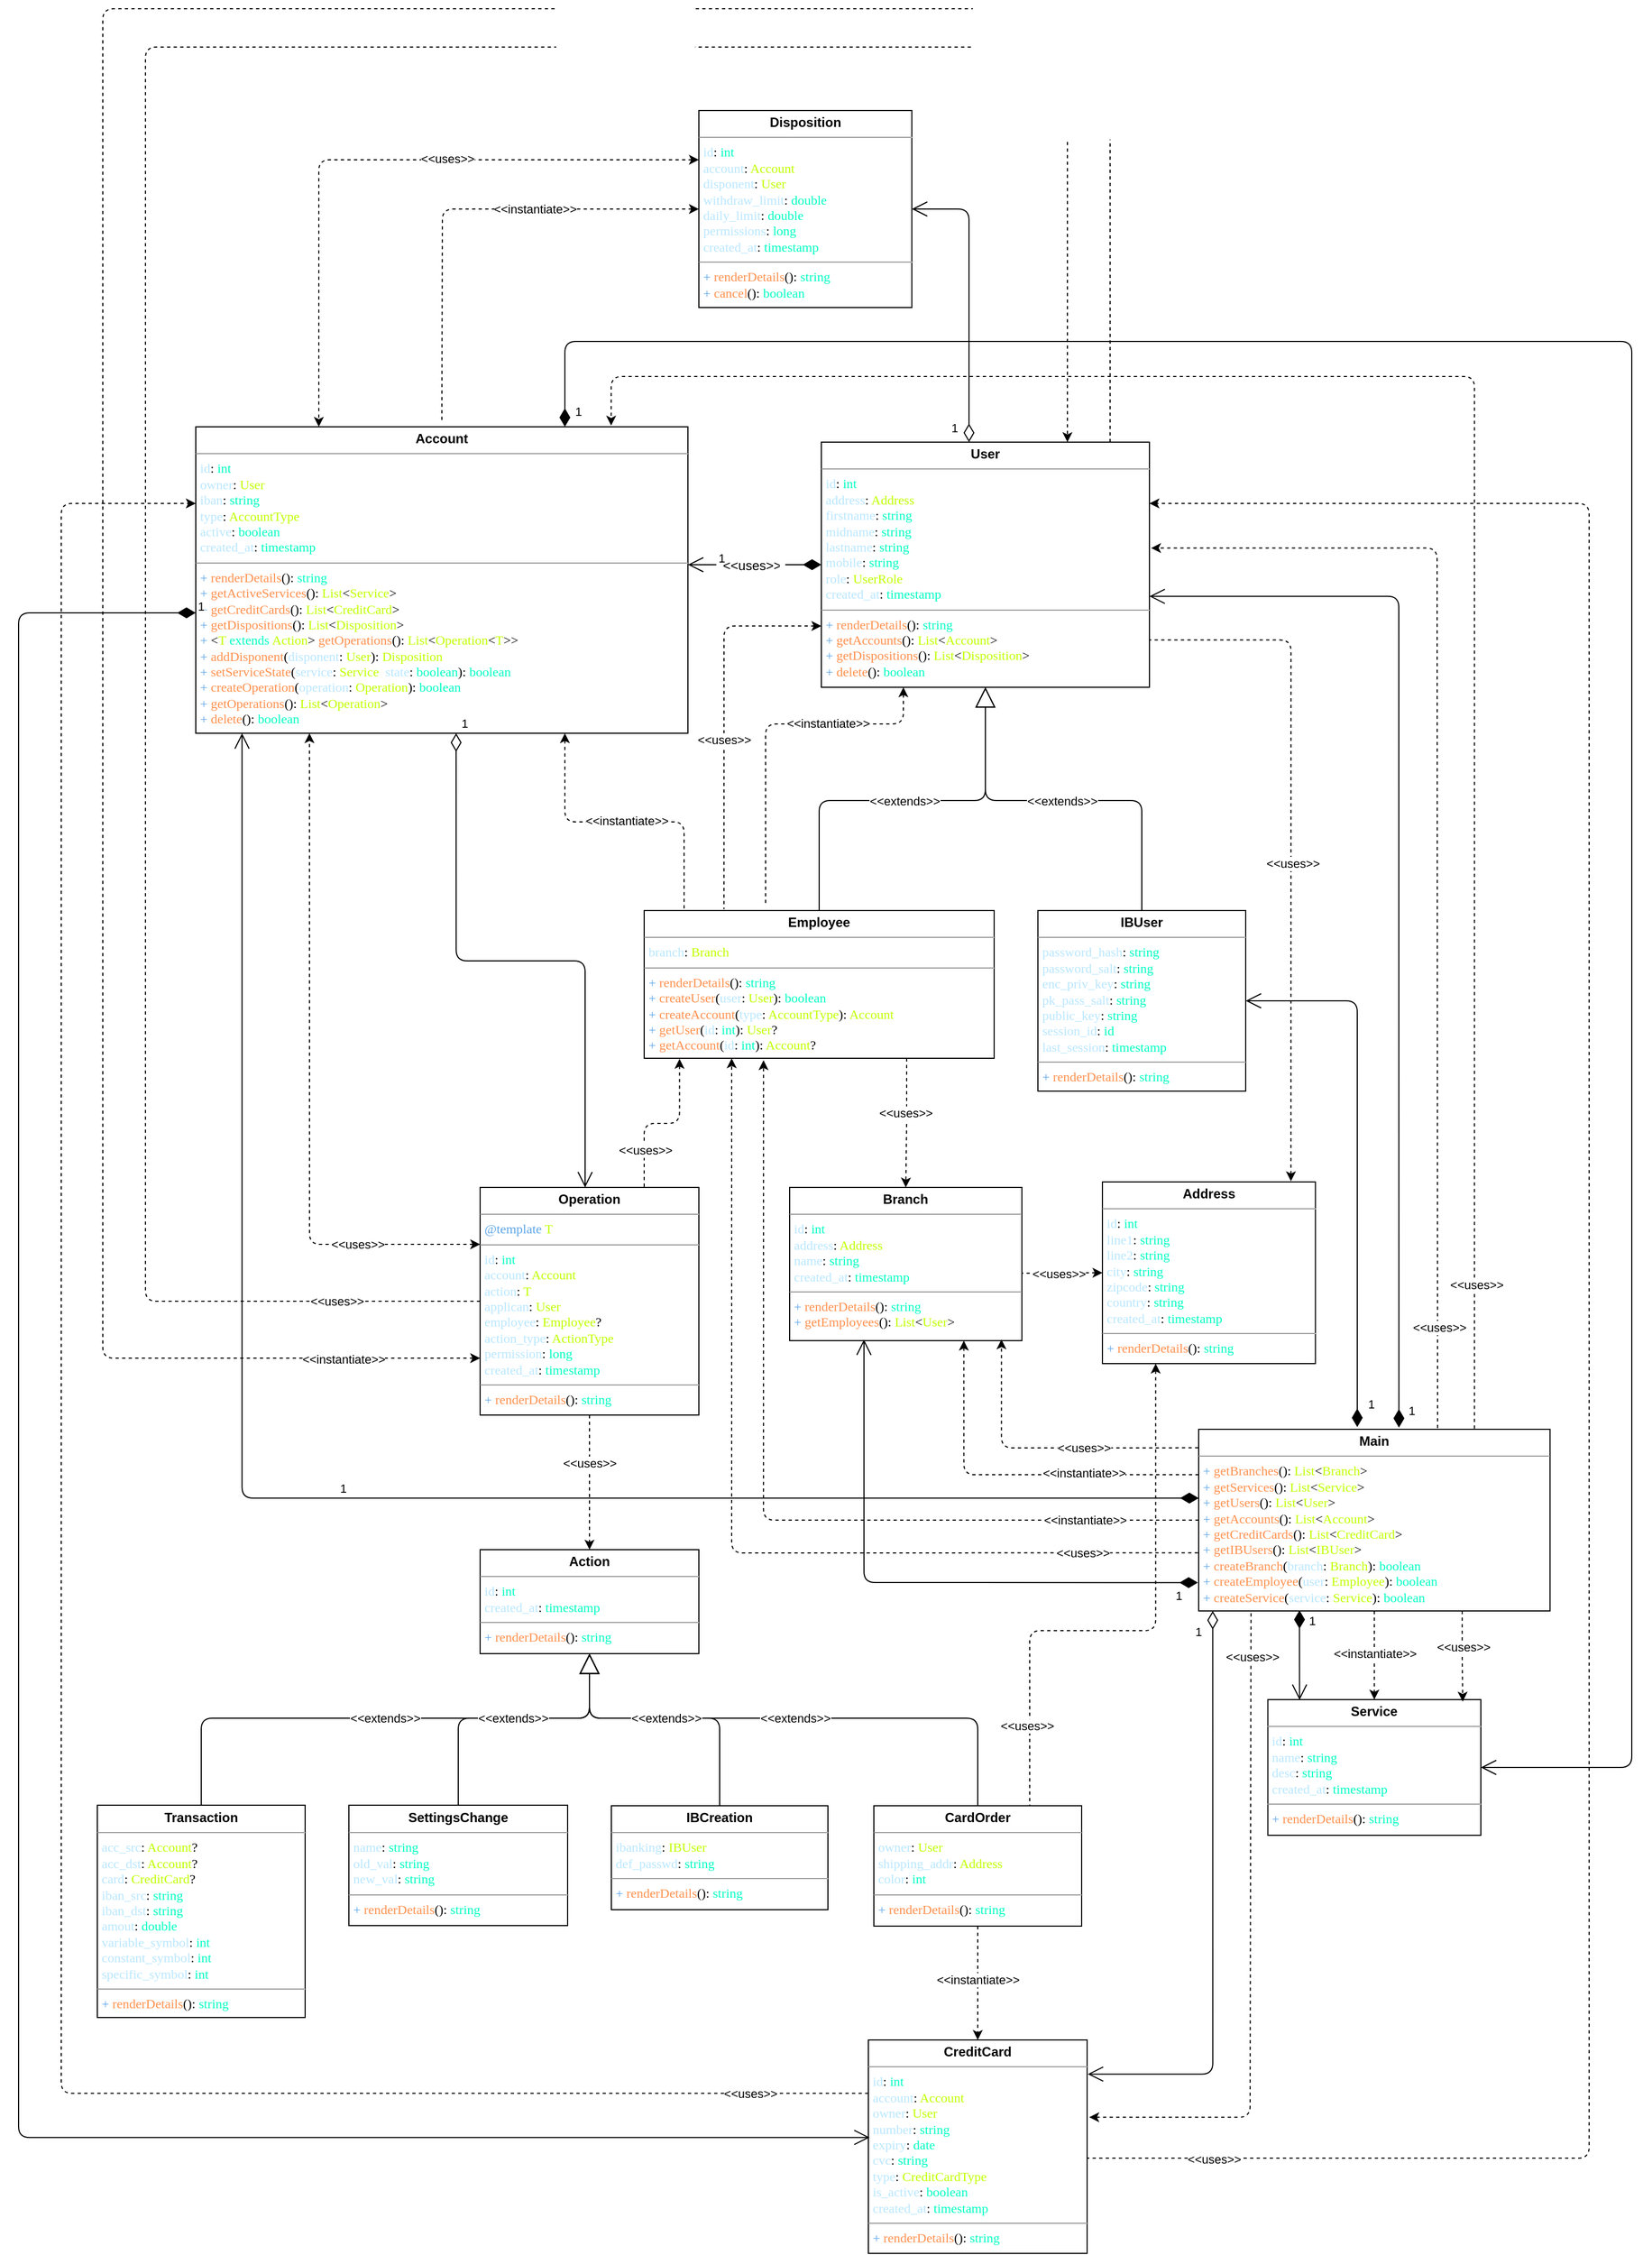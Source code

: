 <mxfile>
    <diagram id="C5RBs43oDa-KdzZeNtuy" name="Page-1">
        <mxGraphModel dx="2990" dy="4531" grid="0" gridSize="10" guides="1" tooltips="1" connect="1" arrows="1" fold="1" page="1" pageScale="1" pageWidth="827" pageHeight="1169" math="0" shadow="0">
            <root>
                <mxCell id="WIyWlLk6GJQsqaUBKTNV-0"/>
                <mxCell id="WIyWlLk6GJQsqaUBKTNV-1" parent="WIyWlLk6GJQsqaUBKTNV-0"/>
                <mxCell id="x0zs3fpVoMOHUoJGgKyW-0" value="&lt;p style=&quot;margin: 0px ; margin-top: 4px ; text-align: center&quot;&gt;&lt;b&gt;&lt;span style=&quot;font-family:Helvetica&quot;&gt;Action&lt;/span&gt;&lt;/b&gt;&lt;br&gt;&lt;/p&gt;&lt;hr size=&quot;1&quot;&gt;&lt;p style=&quot;margin: 0px ; margin-left: 4px&quot;&gt;  &lt;span style=&quot;color:#b9e7ff&quot;&gt;id&lt;/span&gt;: &lt;span style=&quot;color:#00ffc4&quot;&gt;int&lt;/span&gt; &lt;br&gt;  &lt;span style=&quot;color:#b9e7ff&quot;&gt;created_at&lt;/span&gt;: &lt;span style=&quot;color:#00ffc4&quot;&gt;timestamp&lt;/span&gt; &lt;/p&gt;&lt;hr size=&quot;1&quot;&gt;&lt;p style=&quot;margin: 0px ; margin-left: 4px&quot;&gt; &lt;span style=&quot;color:#5ea6e8&quot;&gt;+&lt;/span&gt;  &lt;span style=&quot;color:#ff904d&quot;&gt;renderDetails&lt;/span&gt;(): &lt;span style=&quot;color:#00ffc4&quot;&gt;string&lt;/span&gt; &lt;/p&gt;" style="verticalAlign=top;align=left;overflow=fill;fontSize=12;fontFamily=Lucida Console;html=1;" parent="WIyWlLk6GJQsqaUBKTNV-1" vertex="1">
                    <mxGeometry x="450" y="-34" width="200" height="95" as="geometry"/>
                </mxCell>
                <mxCell id="x0zs3fpVoMOHUoJGgKyW-10" value="&lt;p style=&quot;margin: 0px ; margin-top: 4px ; text-align: center&quot;&gt;&lt;b&gt;&lt;span style=&quot;font-family:Helvetica&quot;&gt;Transaction&lt;/span&gt;&lt;/b&gt;&lt;/p&gt;&lt;hr size=&quot;1&quot;&gt;&lt;p style=&quot;margin: 0px ; margin-left: 4px&quot;&gt;  &lt;span style=&quot;color:#b9e7ff&quot;&gt;acc_src&lt;/span&gt;: &lt;span style=&quot;color:#c0ff00&quot;&gt;Account&lt;/span&gt;? &lt;br&gt;  &lt;span style=&quot;color:#b9e7ff&quot;&gt;acc_dst&lt;/span&gt;: &lt;span style=&quot;color:#c0ff00&quot;&gt;Account&lt;/span&gt;? &lt;br&gt;  &lt;span style=&quot;color:#b9e7ff&quot;&gt;card&lt;/span&gt;: &lt;span style=&quot;color:#c0ff00&quot;&gt;CreditCard&lt;/span&gt;? &lt;br&gt;&lt;/p&gt;&lt;p style=&quot;margin: 0px ; margin-left: 4px&quot;&gt;  &lt;span style=&quot;color:#b9e7ff&quot;&gt;iban_src&lt;/span&gt;: &lt;span style=&quot;color:#00ffc4&quot;&gt;string&lt;/span&gt; &lt;/p&gt;&lt;p style=&quot;margin: 0px ; margin-left: 4px&quot;&gt;  &lt;span style=&quot;color:#b9e7ff&quot;&gt;iban_dst&lt;/span&gt;: &lt;span style=&quot;color:#00ffc4&quot;&gt;string&lt;/span&gt; &lt;br&gt;&lt;/p&gt;&lt;p style=&quot;margin: 0px ; margin-left: 4px&quot;&gt;  &lt;span style=&quot;color:#b9e7ff&quot;&gt;amout&lt;/span&gt;: &lt;span style=&quot;color:#00ffc4&quot;&gt;double&lt;/span&gt; &lt;/p&gt;&lt;p style=&quot;margin: 0px ; margin-left: 4px&quot;&gt;  &lt;span style=&quot;color:#b9e7ff&quot;&gt;variable_symbol&lt;/span&gt;: &lt;span style=&quot;color:#00ffc4&quot;&gt;int&lt;/span&gt; &lt;/p&gt;&lt;p style=&quot;margin: 0px ; margin-left: 4px&quot;&gt;  &lt;span style=&quot;color:#b9e7ff&quot;&gt;constant_symbol&lt;/span&gt;: &lt;span style=&quot;color:#00ffc4&quot;&gt;int&lt;/span&gt; &lt;/p&gt;&lt;p style=&quot;margin: 0px ; margin-left: 4px&quot;&gt;  &lt;span style=&quot;color:#b9e7ff&quot;&gt;specific_symbol&lt;/span&gt;: &lt;span style=&quot;color:#00ffc4&quot;&gt;int&lt;/span&gt; &lt;/p&gt;&lt;hr size=&quot;1&quot;&gt;&lt;p style=&quot;margin: 0px ; margin-left: 4px&quot;&gt; &lt;span style=&quot;color:#5ea6e8&quot;&gt;+&lt;/span&gt;  &lt;span style=&quot;color:#ff904d&quot;&gt;renderDetails&lt;/span&gt;(): &lt;span style=&quot;color:#00ffc4&quot;&gt;string&lt;/span&gt; &lt;/p&gt;" style="verticalAlign=top;align=left;overflow=fill;fontSize=12;fontFamily=Lucida Console;html=1;" parent="WIyWlLk6GJQsqaUBKTNV-1" vertex="1">
                    <mxGeometry x="100" y="199.5" width="190" height="194" as="geometry"/>
                </mxCell>
                <mxCell id="x0zs3fpVoMOHUoJGgKyW-11" value="&lt;p style=&quot;margin: 0px ; margin-top: 4px ; text-align: center&quot;&gt;&lt;b&gt;&lt;span style=&quot;font-family:Helvetica&quot;&gt;SettingsChange&lt;/span&gt;&lt;/b&gt;&lt;br&gt;&lt;/p&gt;&lt;hr size=&quot;1&quot;&gt;&lt;p style=&quot;margin: 0px ; margin-left: 4px&quot;&gt;  &lt;span style=&quot;color:#b9e7ff&quot;&gt;name&lt;/span&gt;: &lt;span style=&quot;color:#00ffc4&quot;&gt;string&lt;/span&gt; &lt;/p&gt;&lt;p style=&quot;margin: 0px ; margin-left: 4px&quot;&gt;  &lt;span style=&quot;color:#b9e7ff&quot;&gt;old_val&lt;/span&gt;: &lt;span style=&quot;color:#00ffc4&quot;&gt;string&lt;/span&gt; &lt;/p&gt;&lt;p style=&quot;margin: 0px ; margin-left: 4px&quot;&gt;  &lt;span style=&quot;color:#b9e7ff&quot;&gt;new_val&lt;/span&gt;: &lt;span style=&quot;color:#00ffc4&quot;&gt;string&lt;/span&gt; &lt;br&gt;&lt;/p&gt;&lt;hr size=&quot;1&quot;&gt;&lt;p style=&quot;margin: 0px ; margin-left: 4px&quot;&gt; &lt;span style=&quot;color:#5ea6e8&quot;&gt;+&lt;/span&gt;  &lt;span style=&quot;color:#ff904d&quot;&gt;renderDetails&lt;/span&gt;(): &lt;span style=&quot;color:#00ffc4&quot;&gt;string&lt;/span&gt; &lt;/p&gt;" style="verticalAlign=top;align=left;overflow=fill;fontSize=12;fontFamily=Lucida Console;html=1;" parent="WIyWlLk6GJQsqaUBKTNV-1" vertex="1">
                    <mxGeometry x="330" y="199.5" width="200" height="110" as="geometry"/>
                </mxCell>
                <mxCell id="x0zs3fpVoMOHUoJGgKyW-12" value="&lt;p style=&quot;margin: 0px ; margin-top: 4px ; text-align: center&quot;&gt;&lt;b&gt;&lt;span style=&quot;font-family:Helvetica&quot;&gt;IBCreation&lt;/span&gt;&lt;/b&gt;&lt;br&gt;&lt;/p&gt;&lt;hr size=&quot;1&quot;&gt;&lt;p style=&quot;margin: 0px ; margin-left: 4px&quot;&gt;  &lt;span style=&quot;color:#b9e7ff&quot;&gt;ibanking&lt;/span&gt;: &lt;span style=&quot;color:#c0ff00&quot;&gt;IBUser&lt;/span&gt; &lt;/p&gt;&lt;p style=&quot;margin: 0px ; margin-left: 4px&quot;&gt;  &lt;span style=&quot;color:#b9e7ff&quot;&gt;def_passwd&lt;/span&gt;: &lt;span style=&quot;color:#00ffc4&quot;&gt;string&lt;/span&gt; &lt;/p&gt;&lt;hr size=&quot;1&quot;&gt;&lt;p style=&quot;margin: 0px ; margin-left: 4px&quot;&gt; &lt;span style=&quot;color:#5ea6e8&quot;&gt;+&lt;/span&gt;  &lt;span style=&quot;color:#ff904d&quot;&gt;renderDetails&lt;/span&gt;(): &lt;span style=&quot;color:#00ffc4&quot;&gt;string&lt;/span&gt; &lt;/p&gt;" style="verticalAlign=top;align=left;overflow=fill;fontSize=12;fontFamily=Lucida Console;html=1;" parent="WIyWlLk6GJQsqaUBKTNV-1" vertex="1">
                    <mxGeometry x="570" y="200" width="198" height="95" as="geometry"/>
                </mxCell>
                <mxCell id="x0zs3fpVoMOHUoJGgKyW-13" value="&lt;p style=&quot;margin: 0px ; margin-top: 4px ; text-align: center&quot;&gt;&lt;b&gt;&lt;span style=&quot;font-family:Helvetica&quot;&gt;IBUser&lt;/span&gt;&lt;/b&gt;&lt;br&gt;&lt;/p&gt;&lt;hr size=&quot;1&quot;&gt;&lt;p style=&quot;margin: 0px ; margin-left: 4px&quot;&gt;  &lt;span style=&quot;color:#b9e7ff&quot;&gt;password_hash&lt;/span&gt;: &lt;span style=&quot;color:#00ffc4&quot;&gt;string&lt;/span&gt; &lt;/p&gt;&lt;p style=&quot;margin: 0px ; margin-left: 4px&quot;&gt;  &lt;span style=&quot;color:#b9e7ff&quot;&gt;password_salt&lt;/span&gt;: &lt;span style=&quot;color:#00ffc4&quot;&gt;string&lt;/span&gt; &lt;/p&gt;&lt;p style=&quot;margin: 0px ; margin-left: 4px&quot;&gt;  &lt;span style=&quot;color:#b9e7ff&quot;&gt;enc_priv_key&lt;/span&gt;: &lt;span style=&quot;color:#00ffc4&quot;&gt;string&lt;/span&gt; &lt;/p&gt;&lt;p style=&quot;margin: 0px ; margin-left: 4px&quot;&gt;  &lt;span style=&quot;color:#b9e7ff&quot;&gt;pk_pass_salt&lt;/span&gt;: &lt;span style=&quot;color:#00ffc4&quot;&gt;string&lt;/span&gt; &lt;/p&gt;&lt;p style=&quot;margin: 0px ; margin-left: 4px&quot;&gt;  &lt;span style=&quot;color:#b9e7ff&quot;&gt;public_key&lt;/span&gt;: &lt;span style=&quot;color:#00ffc4&quot;&gt;string&lt;/span&gt; &lt;br&gt;  &lt;span style=&quot;color:#b9e7ff&quot;&gt;session_id&lt;/span&gt;: &lt;span style=&quot;color:#00ffc4&quot;&gt;id&lt;/span&gt; &lt;/p&gt;&lt;p style=&quot;margin: 0px ; margin-left: 4px&quot;&gt;  &lt;span style=&quot;color:#b9e7ff&quot;&gt;last_session&lt;/span&gt;: &lt;span style=&quot;color:#00ffc4&quot;&gt;timestamp&lt;/span&gt; &lt;/p&gt;&lt;hr size=&quot;1&quot;&gt;&lt;p style=&quot;margin: 0px ; margin-left: 4px&quot;&gt; &lt;span style=&quot;color:#5ea6e8&quot;&gt;+&lt;/span&gt;  &lt;span style=&quot;color:#ff904d&quot;&gt;renderDetails&lt;/span&gt;(): &lt;span style=&quot;color:#00ffc4&quot;&gt;string&lt;/span&gt; &lt;/p&gt;" style="verticalAlign=top;align=left;overflow=fill;fontSize=12;fontFamily=Lucida Console;html=1;" parent="WIyWlLk6GJQsqaUBKTNV-1" vertex="1">
                    <mxGeometry x="960" y="-618" width="190" height="165" as="geometry"/>
                </mxCell>
                <mxCell id="54" style="edgeStyle=orthogonalEdgeStyle;rounded=1;html=1;exitX=0.5;exitY=1;exitDx=0;exitDy=0;entryX=0.5;entryY=0;entryDx=0;entryDy=0;dashed=1;fontFamily=Helvetica;startArrow=none;startFill=0;endArrow=classic;endFill=1;" parent="WIyWlLk6GJQsqaUBKTNV-1" source="x0zs3fpVoMOHUoJGgKyW-14" target="x0zs3fpVoMOHUoJGgKyW-30" edge="1">
                    <mxGeometry relative="1" as="geometry"/>
                </mxCell>
                <mxCell id="55" value="&amp;lt;&amp;lt;instantiate&amp;gt;&amp;gt;" style="edgeLabel;html=1;align=center;verticalAlign=middle;resizable=0;points=[];fontFamily=Helvetica;" parent="54" vertex="1" connectable="0">
                    <mxGeometry x="-0.363" y="-2" relative="1" as="geometry">
                        <mxPoint x="2" y="16" as="offset"/>
                    </mxGeometry>
                </mxCell>
                <mxCell id="x0zs3fpVoMOHUoJGgKyW-14" value="&lt;p style=&quot;margin: 0px ; margin-top: 4px ; text-align: center&quot;&gt;&lt;b&gt;&lt;span style=&quot;font-family: &amp;#34;helvetica&amp;#34;&quot;&gt;CardOrder&lt;/span&gt;&lt;/b&gt;&lt;/p&gt;&lt;hr size=&quot;1&quot;&gt;&lt;p style=&quot;margin: 0px ; margin-left: 4px&quot;&gt;  &lt;span style=&quot;color:#b9e7ff&quot;&gt;owner&lt;/span&gt;: &lt;span style=&quot;color:#c0ff00&quot;&gt;User&lt;/span&gt; &lt;br&gt;  &lt;span style=&quot;color:#b9e7ff&quot;&gt;shipping_addr&lt;/span&gt;: &lt;span style=&quot;color:#c0ff00&quot;&gt;Address&lt;/span&gt; &lt;/p&gt;&lt;p style=&quot;margin: 0px ; margin-left: 4px&quot;&gt;  &lt;span style=&quot;color:#b9e7ff&quot;&gt;color&lt;/span&gt;: &lt;span style=&quot;color:#00ffc4&quot;&gt;int&lt;/span&gt; &lt;br&gt;&lt;/p&gt;&lt;hr size=&quot;1&quot;&gt;&lt;p style=&quot;margin: 0px ; margin-left: 4px&quot;&gt; &lt;span style=&quot;color:#5ea6e8&quot;&gt;+&lt;/span&gt;  &lt;span style=&quot;color:#ff904d&quot;&gt;renderDetails&lt;/span&gt;(): &lt;span style=&quot;color:#00ffc4&quot;&gt;string&lt;/span&gt; &lt;/p&gt;" style="verticalAlign=top;align=left;overflow=fill;fontSize=12;fontFamily=Lucida Console;html=1;" parent="WIyWlLk6GJQsqaUBKTNV-1" vertex="1">
                    <mxGeometry x="810" y="200" width="190" height="110" as="geometry"/>
                </mxCell>
                <mxCell id="x0zs3fpVoMOHUoJGgKyW-17" value="&lt;font face=&quot;Helvetica&quot;&gt;&amp;lt;&amp;lt;extends&amp;gt;&amp;gt;&lt;/font&gt;" style="endArrow=block;endSize=16;endFill=0;html=1;rounded=1;entryX=0.5;entryY=1;entryDx=0;entryDy=0;exitX=0.5;exitY=0;exitDx=0;exitDy=0;fontFamily=Lucida Console;" parent="WIyWlLk6GJQsqaUBKTNV-1" source="x0zs3fpVoMOHUoJGgKyW-10" target="x0zs3fpVoMOHUoJGgKyW-0" edge="1">
                    <mxGeometry width="160" relative="1" as="geometry">
                        <mxPoint x="290" y="50" as="sourcePoint"/>
                        <mxPoint x="450" y="50" as="targetPoint"/>
                        <Array as="points">
                            <mxPoint x="195" y="120"/>
                            <mxPoint x="550" y="120"/>
                        </Array>
                    </mxGeometry>
                </mxCell>
                <mxCell id="x0zs3fpVoMOHUoJGgKyW-18" value="&lt;font face=&quot;Helvetica&quot;&gt;&amp;lt;&amp;lt;extends&amp;gt;&amp;gt;&lt;/font&gt;" style="endArrow=block;endSize=16;endFill=0;html=1;rounded=1;exitX=0.5;exitY=0;exitDx=0;exitDy=0;entryX=0.5;entryY=1;entryDx=0;entryDy=0;fontFamily=Lucida Console;" parent="WIyWlLk6GJQsqaUBKTNV-1" source="x0zs3fpVoMOHUoJGgKyW-11" target="x0zs3fpVoMOHUoJGgKyW-0" edge="1">
                    <mxGeometry width="160" relative="1" as="geometry">
                        <mxPoint x="390" y="100" as="sourcePoint"/>
                        <mxPoint x="530" as="targetPoint"/>
                        <Array as="points">
                            <mxPoint x="430" y="120"/>
                            <mxPoint x="550" y="120"/>
                        </Array>
                    </mxGeometry>
                </mxCell>
                <mxCell id="x0zs3fpVoMOHUoJGgKyW-21" value="&lt;font face=&quot;Helvetica&quot;&gt;&amp;lt;&amp;lt;extends&amp;gt;&amp;gt;&lt;/font&gt;" style="endArrow=block;endSize=16;endFill=0;html=1;rounded=1;exitX=0.5;exitY=0;exitDx=0;exitDy=0;entryX=0.5;entryY=1;entryDx=0;entryDy=0;fontFamily=Lucida Console;" parent="WIyWlLk6GJQsqaUBKTNV-1" source="x0zs3fpVoMOHUoJGgKyW-14" target="x0zs3fpVoMOHUoJGgKyW-0" edge="1">
                    <mxGeometry width="160" relative="1" as="geometry">
                        <mxPoint x="920" y="160" as="sourcePoint"/>
                        <mxPoint x="870" y="150" as="targetPoint"/>
                        <Array as="points">
                            <mxPoint x="905" y="120"/>
                            <mxPoint x="550" y="120"/>
                        </Array>
                    </mxGeometry>
                </mxCell>
                <mxCell id="x0zs3fpVoMOHUoJGgKyW-27" value="&lt;p style=&quot;margin: 0px ; margin-top: 4px ; text-align: center&quot;&gt;&lt;b&gt;&lt;span style=&quot;font-family:Helvetica&quot;&gt;Service&lt;/span&gt;&lt;/b&gt;&lt;br&gt;&lt;/p&gt;&lt;hr size=&quot;1&quot;&gt;&lt;p style=&quot;margin: 0px ; margin-left: 4px&quot;&gt;  &lt;span style=&quot;color:#b9e7ff&quot;&gt;id&lt;/span&gt;: &lt;span style=&quot;color:#00ffc4&quot;&gt;int&lt;/span&gt; &lt;br&gt;&lt;/p&gt;&lt;p style=&quot;margin: 0px ; margin-left: 4px&quot;&gt;  &lt;span style=&quot;color:#b9e7ff&quot;&gt;name&lt;/span&gt;: &lt;span style=&quot;color:#00ffc4&quot;&gt;string&lt;/span&gt; &lt;/p&gt;&lt;p style=&quot;margin: 0px ; margin-left: 4px&quot;&gt;  &lt;span style=&quot;color:#b9e7ff&quot;&gt;desc&lt;/span&gt;: &lt;span style=&quot;color:#00ffc4&quot;&gt;string&lt;/span&gt; &lt;/p&gt;&lt;p style=&quot;margin: 0px ; margin-left: 4px&quot;&gt;  &lt;span style=&quot;color:#b9e7ff&quot;&gt;created_at&lt;/span&gt;: &lt;span style=&quot;color:#00ffc4&quot;&gt;timestamp&lt;/span&gt; &lt;br&gt;&lt;/p&gt;&lt;hr size=&quot;1&quot;&gt;&lt;p style=&quot;margin: 0px ; margin-left: 4px&quot;&gt; &lt;span style=&quot;color:#5ea6e8&quot;&gt;+&lt;/span&gt;  &lt;span style=&quot;color:#ff904d&quot;&gt;renderDetails&lt;/span&gt;(): &lt;span style=&quot;color:#00ffc4&quot;&gt;string&lt;/span&gt; &lt;/p&gt;" style="verticalAlign=top;align=left;overflow=fill;fontSize=12;fontFamily=Lucida Console;html=1;" parent="WIyWlLk6GJQsqaUBKTNV-1" vertex="1">
                    <mxGeometry x="1170.25" y="103" width="194.75" height="124" as="geometry"/>
                </mxCell>
                <mxCell id="7" style="edgeStyle=elbowEdgeStyle;elbow=vertical;html=1;exitX=0.75;exitY=1;exitDx=0;exitDy=0;entryX=0.114;entryY=0.003;entryDx=0;entryDy=0;dashed=1;startArrow=classic;startFill=1;endArrow=none;endFill=0;entryPerimeter=0;" parent="WIyWlLk6GJQsqaUBKTNV-1" source="x0zs3fpVoMOHUoJGgKyW-28" target="1" edge="1">
                    <mxGeometry relative="1" as="geometry"/>
                </mxCell>
                <mxCell id="8" value="&amp;lt;&amp;lt;instantiate&amp;gt;&amp;gt;" style="edgeLabel;html=1;align=center;verticalAlign=middle;resizable=0;points=[];" parent="7" vertex="1" connectable="0">
                    <mxGeometry x="-0.194" y="2" relative="1" as="geometry">
                        <mxPoint x="28" y="1" as="offset"/>
                    </mxGeometry>
                </mxCell>
                <mxCell id="x0zs3fpVoMOHUoJGgKyW-28" value="&lt;p style=&quot;margin: 0px ; margin-top: 4px ; text-align: center&quot;&gt;&lt;b&gt;&lt;span style=&quot;font-family: &amp;#34;helvetica&amp;#34;&quot;&gt;Account&lt;/span&gt;&lt;/b&gt;&lt;br&gt;&lt;/p&gt;&lt;hr size=&quot;1&quot;&gt;&lt;p style=&quot;margin: 0px ; margin-left: 4px&quot;&gt;  &lt;span style=&quot;color:#b9e7ff&quot;&gt;id&lt;/span&gt;: &lt;span style=&quot;color:#00ffc4&quot;&gt;int&lt;/span&gt; &lt;br&gt;&lt;/p&gt;&lt;p style=&quot;margin: 0px ; margin-left: 4px&quot;&gt;  &lt;span style=&quot;color:#b9e7ff&quot;&gt;owner&lt;/span&gt;: &lt;span style=&quot;color:#c0ff00&quot;&gt;User&lt;/span&gt; &lt;br&gt;&lt;/p&gt;&lt;p style=&quot;margin: 0px ; margin-left: 4px&quot;&gt;  &lt;span style=&quot;color:#b9e7ff&quot;&gt;iban&lt;/span&gt;: &lt;span style=&quot;color:#00ffc4&quot;&gt;string&lt;/span&gt; &lt;/p&gt;&lt;p style=&quot;margin: 0px ; margin-left: 4px&quot;&gt;  &lt;span style=&quot;color:#b9e7ff&quot;&gt;type&lt;/span&gt;: &lt;span style=&quot;color:#c0ff00&quot;&gt;AccountType&lt;/span&gt; &lt;/p&gt;&lt;p style=&quot;margin: 0px ; margin-left: 4px&quot;&gt;  &lt;span style=&quot;color:#b9e7ff&quot;&gt;active&lt;/span&gt;: &lt;span style=&quot;color:#00ffc4&quot;&gt;boolean&lt;/span&gt; &lt;br&gt;&lt;/p&gt;&lt;p style=&quot;margin: 0px ; margin-left: 4px&quot;&gt;  &lt;span style=&quot;color:#b9e7ff&quot;&gt;created_at&lt;/span&gt;: &lt;span style=&quot;color:#00ffc4&quot;&gt;timestamp&lt;/span&gt; &lt;br&gt;&lt;/p&gt;&lt;hr size=&quot;1&quot;&gt;&lt;p style=&quot;margin: 0px ; margin-left: 4px&quot;&gt; &lt;span style=&quot;color:#5ea6e8&quot;&gt;+&lt;/span&gt;  &lt;span style=&quot;color:#ff904d&quot;&gt;renderDetails&lt;/span&gt;(): &lt;span style=&quot;color:#00ffc4&quot;&gt;string&lt;/span&gt; &lt;/p&gt;&lt;p style=&quot;margin: 0px ; margin-left: 4px&quot;&gt; &lt;span style=&quot;color:#5ea6e8&quot;&gt;+&lt;/span&gt;  &lt;span style=&quot;color:#ff904d&quot;&gt;getActiveServices&lt;/span&gt;(): &lt;span style=&quot;color:#c0ff00&quot;&gt;List&lt;/span&gt;&amp;lt;&lt;span style=&quot;color:#c0ff00&quot;&gt;Service&lt;/span&gt;&amp;gt; &lt;br&gt; &lt;span style=&quot;color:#5ea6e8&quot;&gt;+&lt;/span&gt;  &lt;span style=&quot;color:#ff904d&quot;&gt;getCreditCards&lt;/span&gt;(): &lt;span style=&quot;color:#c0ff00&quot;&gt;List&lt;/span&gt;&amp;lt;&lt;span style=&quot;color:#c0ff00&quot;&gt;CreditCard&lt;/span&gt;&amp;gt; &lt;br&gt; &lt;span style=&quot;color:#5ea6e8&quot;&gt;+&lt;/span&gt;  &lt;span style=&quot;color:#ff904d&quot;&gt;getDispositions&lt;/span&gt;(): &lt;span style=&quot;color:#c0ff00&quot;&gt;List&lt;/span&gt;&amp;lt;&lt;span style=&quot;color:#c0ff00&quot;&gt;Disposition&lt;/span&gt;&amp;gt; &lt;br&gt; &lt;span style=&quot;color:#5ea6e8&quot;&gt;+&lt;/span&gt; &amp;lt;&lt;span style=&quot;color:#c0ff00&quot;&gt;T&lt;/span&gt; &lt;span style=&quot;color:#00ffc4&quot;&gt;extends&lt;/span&gt; &lt;span style=&quot;color:#c0ff00&quot;&gt;Action&lt;/span&gt;&amp;gt; &lt;span style=&quot;color:#ff904d&quot;&gt;getOperations&lt;/span&gt;(): &lt;span style=&quot;color:#c0ff00&quot;&gt;List&lt;/span&gt;&amp;lt;&lt;span style=&quot;color:#c0ff00&quot;&gt;Operation&lt;/span&gt;&amp;lt;&lt;span style=&quot;color:#c0ff00&quot;&gt;T&lt;/span&gt;&amp;gt;&amp;gt; &lt;/span&gt;&lt;/p&gt;&lt;p style=&quot;margin: 0px ; margin-left: 4px&quot;&gt;&lt;span&gt; &lt;span style=&quot;color:#5ea6e8&quot;&gt;+&lt;/span&gt;  &lt;span style=&quot;color:#ff904d&quot;&gt;addDisponent&lt;/span&gt;(&lt;span style=&quot;color:#b9e7ff&quot;&gt;disponent&lt;/span&gt;: &lt;span style=&quot;color:#c0ff00&quot;&gt;User&lt;/span&gt;): &lt;span style=&quot;color:#c0ff00&quot;&gt;Disposition&lt;/span&gt; &lt;/span&gt;&lt;/p&gt;&lt;p style=&quot;margin: 0px ; margin-left: 4px&quot;&gt;&lt;span&gt; &lt;span style=&quot;color:#5ea6e8&quot;&gt;+&lt;/span&gt;  &lt;span style=&quot;color:#ff904d&quot;&gt;setServiceState&lt;/span&gt;(&lt;span style=&quot;color:#b9e7ff&quot;&gt;service&lt;/span&gt;: &lt;span style=&quot;color:#c0ff00&quot;&gt;Service&lt;/span&gt;&lt;span style=&quot;color:#ffffff&quot;&gt;,&lt;/span&gt; &lt;span style=&quot;color:#b9e7ff&quot;&gt; state&lt;/span&gt;: &lt;span style=&quot;color:#00ffc4&quot;&gt;boolean&lt;/span&gt;): &lt;span style=&quot;color:#00ffc4&quot;&gt;boolean&lt;/span&gt; &lt;/span&gt;&lt;/p&gt;&lt;p style=&quot;margin: 0px ; margin-left: 4px&quot;&gt;&lt;span&gt; &lt;span style=&quot;color:#5ea6e8&quot;&gt;+&lt;/span&gt;  &lt;span style=&quot;color:#ff904d&quot;&gt;createOperation&lt;/span&gt;(&lt;span style=&quot;color:#b9e7ff&quot;&gt;operation&lt;/span&gt;: &lt;span style=&quot;color:#c0ff00&quot;&gt;Operation&lt;/span&gt;): &lt;span style=&quot;color:#00ffc4&quot;&gt;boolean&lt;/span&gt; &lt;/span&gt;&lt;/p&gt;&lt;p style=&quot;margin: 0px ; margin-left: 4px&quot;&gt;&lt;span&gt; &lt;span style=&quot;color:#5ea6e8&quot;&gt;+&lt;/span&gt;  &lt;span style=&quot;color:#ff904d&quot;&gt;getOperations&lt;/span&gt;(): &lt;span style=&quot;color:#c0ff00&quot;&gt;List&lt;/span&gt;&amp;lt;&lt;span style=&quot;color:#c0ff00&quot;&gt;Operation&lt;/span&gt;&amp;gt; &lt;/span&gt;&lt;/p&gt;&lt;p style=&quot;margin: 0px ; margin-left: 4px&quot;&gt;&lt;span&gt; &lt;span style=&quot;color:#5ea6e8&quot;&gt;+&lt;/span&gt;  &lt;span style=&quot;color:#ff904d&quot;&gt;delete&lt;/span&gt;(): &lt;span style=&quot;color:#00ffc4&quot;&gt;boolean&lt;/span&gt; &lt;/span&gt;&lt;/p&gt;" style="verticalAlign=top;align=left;overflow=fill;fontSize=12;fontFamily=Lucida Console;html=1;" parent="WIyWlLk6GJQsqaUBKTNV-1" vertex="1">
                    <mxGeometry x="190" y="-1060" width="450" height="280" as="geometry"/>
                </mxCell>
                <mxCell id="10" style="edgeStyle=elbowEdgeStyle;elbow=vertical;html=1;exitX=0.25;exitY=1;exitDx=0;exitDy=0;entryX=0.347;entryY=-0.032;entryDx=0;entryDy=0;entryPerimeter=0;dashed=1;startArrow=classic;startFill=1;endArrow=none;endFill=0;" parent="WIyWlLk6GJQsqaUBKTNV-1" source="x0zs3fpVoMOHUoJGgKyW-29" target="1" edge="1">
                    <mxGeometry relative="1" as="geometry">
                        <Array as="points">
                            <mxPoint x="750" y="-788.5"/>
                        </Array>
                    </mxGeometry>
                </mxCell>
                <mxCell id="11" value="&amp;lt;&amp;lt;instantiate&amp;gt;&amp;gt;" style="edgeLabel;html=1;align=center;verticalAlign=middle;resizable=0;points=[];" parent="10" vertex="1" connectable="0">
                    <mxGeometry x="-0.319" y="-1" relative="1" as="geometry">
                        <mxPoint x="8" as="offset"/>
                    </mxGeometry>
                </mxCell>
                <mxCell id="30" style="edgeStyle=orthogonalEdgeStyle;rounded=1;html=1;exitX=0;exitY=0.75;exitDx=0;exitDy=0;entryX=0.228;entryY=-0.009;entryDx=0;entryDy=0;entryPerimeter=0;dashed=1;fontFamily=Helvetica;startArrow=classic;startFill=1;endArrow=none;endFill=0;" parent="WIyWlLk6GJQsqaUBKTNV-1" source="x0zs3fpVoMOHUoJGgKyW-29" target="1" edge="1">
                    <mxGeometry relative="1" as="geometry">
                        <Array as="points">
                            <mxPoint x="673" y="-878"/>
                        </Array>
                    </mxGeometry>
                </mxCell>
                <mxCell id="31" value="&amp;lt;&amp;lt;uses&amp;gt;&amp;gt;" style="edgeLabel;html=1;align=center;verticalAlign=middle;resizable=0;points=[];fontFamily=Helvetica;" parent="30" vertex="1" connectable="0">
                    <mxGeometry x="0.109" relative="1" as="geometry">
                        <mxPoint as="offset"/>
                    </mxGeometry>
                </mxCell>
                <mxCell id="x0zs3fpVoMOHUoJGgKyW-29" value="&lt;p style=&quot;margin: 0px ; margin-top: 4px ; text-align: center&quot;&gt;&lt;b&gt;&lt;span style=&quot;font-family:Helvetica&quot;&gt;User&lt;/span&gt;&lt;/b&gt;&lt;br&gt;&lt;/p&gt;&lt;hr size=&quot;1&quot;&gt;&lt;p style=&quot;margin: 0px ; margin-left: 4px&quot;&gt;  &lt;span style=&quot;color:#b9e7ff&quot;&gt;id&lt;/span&gt;: &lt;span style=&quot;color:#00ffc4&quot;&gt;int&lt;/span&gt; &lt;/p&gt;&lt;p style=&quot;margin: 0px ; margin-left: 4px&quot;&gt;  &lt;span style=&quot;color:#b9e7ff&quot;&gt;address&lt;/span&gt;: &lt;span style=&quot;color:#c0ff00&quot;&gt;Address&lt;/span&gt; &lt;/p&gt;&lt;p style=&quot;margin: 0px ; margin-left: 4px&quot;&gt;  &lt;span style=&quot;color:#b9e7ff&quot;&gt;firstname&lt;/span&gt;: &lt;span style=&quot;color:#00ffc4&quot;&gt;string&lt;/span&gt; &lt;br&gt;&lt;/p&gt;&lt;p style=&quot;margin: 0px ; margin-left: 4px&quot;&gt;  &lt;span style=&quot;color:#b9e7ff&quot;&gt;midname&lt;/span&gt;: &lt;span style=&quot;color:#00ffc4&quot;&gt;string&lt;/span&gt; &lt;/p&gt;&lt;p style=&quot;margin: 0px ; margin-left: 4px&quot;&gt;  &lt;span style=&quot;color:#b9e7ff&quot;&gt;lastname&lt;/span&gt;: &lt;span style=&quot;color:#00ffc4&quot;&gt;string&lt;/span&gt; &lt;/p&gt;&lt;p style=&quot;margin: 0px ; margin-left: 4px&quot;&gt;  &lt;span style=&quot;color:#b9e7ff&quot;&gt;mobile&lt;/span&gt;: &lt;span style=&quot;color:#00ffc4&quot;&gt;string&lt;/span&gt; &lt;/p&gt;&lt;p style=&quot;margin: 0px ; margin-left: 4px&quot;&gt;  &lt;span style=&quot;color:#b9e7ff&quot;&gt;role&lt;/span&gt;: &lt;span style=&quot;color:#c0ff00&quot;&gt;UserRole&lt;/span&gt; &lt;/p&gt;&lt;p style=&quot;margin: 0px ; margin-left: 4px&quot;&gt;  &lt;span style=&quot;color:#b9e7ff&quot;&gt;created_at&lt;/span&gt;: &lt;span style=&quot;color:#00ffc4&quot;&gt;timestamp&lt;/span&gt; &lt;br&gt;&lt;/p&gt;&lt;hr size=&quot;1&quot;&gt;&lt;p style=&quot;margin: 0px ; margin-left: 4px&quot;&gt; &lt;span style=&quot;color:#5ea6e8&quot;&gt;+&lt;/span&gt;  &lt;span style=&quot;color:#ff904d&quot;&gt;renderDetails&lt;/span&gt;(): &lt;span style=&quot;color:#00ffc4&quot;&gt;string&lt;/span&gt; &lt;br&gt; &lt;span style=&quot;color:#5ea6e8&quot;&gt;+&lt;/span&gt;  &lt;span style=&quot;color:#ff904d&quot;&gt;getAccounts&lt;/span&gt;(): &lt;span style=&quot;color:#c0ff00&quot;&gt;List&lt;/span&gt;&amp;lt;&lt;span style=&quot;color:#c0ff00&quot;&gt;Account&lt;/span&gt;&amp;gt; &lt;br&gt; &lt;span style=&quot;color:#5ea6e8&quot;&gt;+&lt;/span&gt;  &lt;span style=&quot;color:#ff904d&quot;&gt;getDispositions&lt;/span&gt;(): &lt;span style=&quot;color:#c0ff00&quot;&gt;List&lt;/span&gt;&amp;lt;&lt;span style=&quot;color:#c0ff00&quot;&gt;Disposition&lt;/span&gt;&amp;gt; &lt;/p&gt;&lt;p style=&quot;margin: 0px ; margin-left: 4px&quot;&gt; &lt;span style=&quot;color:#5ea6e8&quot;&gt;+&lt;/span&gt;  &lt;span style=&quot;color:#ff904d&quot;&gt;delete&lt;/span&gt;(): &lt;span style=&quot;color:#00ffc4&quot;&gt;boolean&lt;/span&gt; &lt;/p&gt;" style="verticalAlign=top;align=left;overflow=fill;fontSize=12;fontFamily=Lucida Console;html=1;" parent="WIyWlLk6GJQsqaUBKTNV-1" vertex="1">
                    <mxGeometry x="762" y="-1046" width="300" height="224" as="geometry"/>
                </mxCell>
                <mxCell id="56" style="edgeStyle=orthogonalEdgeStyle;rounded=1;html=1;exitX=0;exitY=0.25;exitDx=0;exitDy=0;entryX=0;entryY=0.25;entryDx=0;entryDy=0;dashed=1;fontFamily=Helvetica;startArrow=none;startFill=0;endArrow=classic;endFill=1;" parent="WIyWlLk6GJQsqaUBKTNV-1" source="x0zs3fpVoMOHUoJGgKyW-30" target="x0zs3fpVoMOHUoJGgKyW-28" edge="1">
                    <mxGeometry relative="1" as="geometry">
                        <Array as="points">
                            <mxPoint x="67" y="463"/>
                            <mxPoint x="67" y="-990"/>
                        </Array>
                    </mxGeometry>
                </mxCell>
                <mxCell id="57" value="&amp;lt;&amp;lt;uses&amp;gt;&amp;gt;" style="edgeLabel;html=1;align=center;verticalAlign=middle;resizable=0;points=[];fontFamily=Helvetica;" parent="56" vertex="1" connectable="0">
                    <mxGeometry x="-0.84" y="6" relative="1" as="geometry">
                        <mxPoint x="77" y="-6" as="offset"/>
                    </mxGeometry>
                </mxCell>
                <mxCell id="58" style="edgeStyle=orthogonalEdgeStyle;rounded=1;html=1;entryX=1;entryY=0.25;entryDx=0;entryDy=0;dashed=1;fontFamily=Helvetica;startArrow=none;startFill=0;endArrow=classic;endFill=1;" parent="WIyWlLk6GJQsqaUBKTNV-1" target="x0zs3fpVoMOHUoJGgKyW-29" edge="1">
                    <mxGeometry relative="1" as="geometry">
                        <Array as="points">
                            <mxPoint x="1464" y="522"/>
                            <mxPoint x="1464" y="-990"/>
                        </Array>
                        <mxPoint x="1004" y="522" as="sourcePoint"/>
                    </mxGeometry>
                </mxCell>
                <mxCell id="59" value="&amp;lt;&amp;lt;uses&amp;gt;&amp;gt;" style="edgeLabel;html=1;align=center;verticalAlign=middle;resizable=0;points=[];fontFamily=Helvetica;" parent="58" vertex="1" connectable="0">
                    <mxGeometry x="-0.933" relative="1" as="geometry">
                        <mxPoint x="37" y="1" as="offset"/>
                    </mxGeometry>
                </mxCell>
                <mxCell id="x0zs3fpVoMOHUoJGgKyW-30" value="&lt;p style=&quot;margin: 0px ; margin-top: 4px ; text-align: center&quot;&gt;&lt;b&gt;&lt;span style=&quot;font-family:Helvetica&quot;&gt;CreditCard&lt;/span&gt;&lt;/b&gt;&lt;br&gt;&lt;/p&gt;&lt;hr size=&quot;1&quot;&gt;&lt;p style=&quot;margin: 0px ; margin-left: 4px&quot;&gt;  &lt;span style=&quot;color:#b9e7ff&quot;&gt;id&lt;/span&gt;: &lt;span style=&quot;color:#00ffc4&quot;&gt;int&lt;/span&gt; &lt;br&gt;&lt;/p&gt;&lt;p style=&quot;margin: 0px ; margin-left: 4px&quot;&gt;  &lt;span style=&quot;color:#b9e7ff&quot;&gt;account&lt;/span&gt;: &lt;span style=&quot;color:#c0ff00&quot;&gt;Account&lt;/span&gt; &lt;br&gt;&lt;/p&gt;&lt;p style=&quot;margin: 0px ; margin-left: 4px&quot;&gt;  &lt;span style=&quot;color:#b9e7ff&quot;&gt;owner&lt;/span&gt;: &lt;span style=&quot;color:#c0ff00&quot;&gt;User&lt;/span&gt; &lt;/p&gt;&lt;p style=&quot;margin: 0px ; margin-left: 4px&quot;&gt;  &lt;span style=&quot;color:#b9e7ff&quot;&gt;number&lt;/span&gt;: &lt;span style=&quot;color:#00ffc4&quot;&gt;string&lt;/span&gt; &lt;/p&gt;&lt;p style=&quot;margin: 0px ; margin-left: 4px&quot;&gt;  &lt;span style=&quot;color:#b9e7ff&quot;&gt;expiry&lt;/span&gt;: &lt;span style=&quot;color:#00ffc4&quot;&gt;date&lt;/span&gt; &lt;/p&gt;&lt;p style=&quot;margin: 0px ; margin-left: 4px&quot;&gt;  &lt;span style=&quot;color:#b9e7ff&quot;&gt;cvc&lt;/span&gt;: &lt;span style=&quot;color:#00ffc4&quot;&gt;string&lt;/span&gt; &lt;/p&gt;&lt;p style=&quot;margin: 0px ; margin-left: 4px&quot;&gt;  &lt;span style=&quot;color:#b9e7ff&quot;&gt;type&lt;/span&gt;: &lt;span style=&quot;color:#c0ff00&quot;&gt;CreditCardType&lt;/span&gt; &lt;/p&gt;&lt;p style=&quot;margin: 0px ; margin-left: 4px&quot;&gt;  &lt;span style=&quot;color:#b9e7ff&quot;&gt;is_active&lt;/span&gt;: &lt;span style=&quot;color:#00ffc4&quot;&gt;boolean&lt;/span&gt; &lt;/p&gt;&lt;p style=&quot;margin: 0px ; margin-left: 4px&quot;&gt;  &lt;span style=&quot;color:#b9e7ff&quot;&gt;created_at&lt;/span&gt;: &lt;span style=&quot;color:#00ffc4&quot;&gt;timestamp&lt;/span&gt; &lt;br&gt;&lt;/p&gt;&lt;hr size=&quot;1&quot;&gt;&lt;p style=&quot;margin: 0px ; margin-left: 4px&quot;&gt; &lt;span style=&quot;color:#5ea6e8&quot;&gt;+&lt;/span&gt;  &lt;span style=&quot;color:#ff904d&quot;&gt;renderDetails&lt;/span&gt;(): &lt;span style=&quot;color:#00ffc4&quot;&gt;string&lt;/span&gt; &lt;/p&gt;" style="verticalAlign=top;align=left;overflow=fill;fontSize=12;fontFamily=Lucida Console;html=1;" parent="WIyWlLk6GJQsqaUBKTNV-1" vertex="1">
                    <mxGeometry x="805" y="414" width="200" height="195" as="geometry"/>
                </mxCell>
                <mxCell id="x0zs3fpVoMOHUoJGgKyW-31" value="&lt;font face=&quot;Helvetica&quot;&gt;&amp;lt;&amp;lt;extends&amp;gt;&amp;gt;&lt;/font&gt;" style="endArrow=block;endSize=16;endFill=0;html=1;rounded=1;entryX=0.5;entryY=1;entryDx=0;entryDy=0;exitX=0.5;exitY=0;exitDx=0;exitDy=0;edgeStyle=elbowEdgeStyle;elbow=vertical;fontFamily=Lucida Console;" parent="WIyWlLk6GJQsqaUBKTNV-1" source="x0zs3fpVoMOHUoJGgKyW-13" target="x0zs3fpVoMOHUoJGgKyW-29" edge="1">
                    <mxGeometry width="160" relative="1" as="geometry">
                        <mxPoint x="526" y="-758.5" as="sourcePoint"/>
                        <mxPoint x="686" y="-758.5" as="targetPoint"/>
                        <Array as="points">
                            <mxPoint x="980" y="-718.5"/>
                        </Array>
                    </mxGeometry>
                </mxCell>
                <mxCell id="19" style="edgeStyle=orthogonalEdgeStyle;rounded=1;html=1;dashed=1;fontFamily=Helvetica;startArrow=classic;startFill=1;endArrow=none;endFill=0;entryX=1.001;entryY=0.807;entryDx=0;entryDy=0;exitX=0.885;exitY=-0.004;exitDx=0;exitDy=0;exitPerimeter=0;entryPerimeter=0;" parent="WIyWlLk6GJQsqaUBKTNV-1" source="x0zs3fpVoMOHUoJGgKyW-32" target="x0zs3fpVoMOHUoJGgKyW-29" edge="1">
                    <mxGeometry relative="1" as="geometry">
                        <mxPoint x="1278" y="-953" as="targetPoint"/>
                        <mxPoint x="1130" y="-432" as="sourcePoint"/>
                    </mxGeometry>
                </mxCell>
                <mxCell id="23" value="&amp;lt;&amp;lt;uses&amp;gt;&amp;gt;" style="edgeLabel;html=1;align=center;verticalAlign=middle;resizable=0;points=[];fontFamily=Helvetica;" parent="19" vertex="1" connectable="0">
                    <mxGeometry x="-0.068" y="-1" relative="1" as="geometry">
                        <mxPoint as="offset"/>
                    </mxGeometry>
                </mxCell>
                <mxCell id="21" style="edgeStyle=orthogonalEdgeStyle;rounded=1;html=1;exitX=0.25;exitY=1;exitDx=0;exitDy=0;entryX=0.75;entryY=0;entryDx=0;entryDy=0;dashed=1;fontFamily=Helvetica;startArrow=classic;startFill=1;endArrow=none;endFill=0;" parent="WIyWlLk6GJQsqaUBKTNV-1" source="x0zs3fpVoMOHUoJGgKyW-32" target="x0zs3fpVoMOHUoJGgKyW-14" edge="1">
                    <mxGeometry relative="1" as="geometry">
                        <Array as="points">
                            <mxPoint x="1068" y="40"/>
                            <mxPoint x="953" y="40"/>
                        </Array>
                    </mxGeometry>
                </mxCell>
                <mxCell id="24" value="&amp;lt;&amp;lt;uses&amp;gt;&amp;gt;" style="edgeLabel;html=1;align=center;verticalAlign=middle;resizable=0;points=[];fontFamily=Helvetica;" parent="21" vertex="1" connectable="0">
                    <mxGeometry x="0.417" y="-1" relative="1" as="geometry">
                        <mxPoint x="-2" y="78" as="offset"/>
                    </mxGeometry>
                </mxCell>
                <mxCell id="22" style="edgeStyle=orthogonalEdgeStyle;rounded=1;html=1;exitX=0;exitY=0.5;exitDx=0;exitDy=0;entryX=0.999;entryY=0.56;entryDx=0;entryDy=0;entryPerimeter=0;dashed=1;fontFamily=Helvetica;startArrow=classic;startFill=1;endArrow=none;endFill=0;" parent="WIyWlLk6GJQsqaUBKTNV-1" source="x0zs3fpVoMOHUoJGgKyW-32" target="x0zs3fpVoMOHUoJGgKyW-34" edge="1">
                    <mxGeometry relative="1" as="geometry"/>
                </mxCell>
                <mxCell id="25" value="&amp;lt;&amp;lt;uses&amp;gt;&amp;gt;" style="edgeLabel;html=1;align=center;verticalAlign=middle;resizable=0;points=[];fontFamily=Helvetica;" parent="22" vertex="1" connectable="0">
                    <mxGeometry x="0.17" y="1" relative="1" as="geometry">
                        <mxPoint x="3" y="-1" as="offset"/>
                    </mxGeometry>
                </mxCell>
                <mxCell id="x0zs3fpVoMOHUoJGgKyW-32" value="&lt;p style=&quot;margin: 0px ; margin-top: 4px ; text-align: center&quot;&gt;&lt;b&gt;&lt;span style=&quot;font-family:Helvetica&quot;&gt;Address&lt;/span&gt;&lt;/b&gt;&lt;br&gt;&lt;/p&gt;&lt;hr size=&quot;1&quot;&gt;&lt;p style=&quot;margin: 0px ; margin-left: 4px&quot;&gt;  &lt;span style=&quot;color:#b9e7ff&quot;&gt;id&lt;/span&gt;: &lt;span style=&quot;color:#00ffc4&quot;&gt;int&lt;/span&gt; &lt;br&gt;&lt;/p&gt;&lt;p style=&quot;margin: 0px ; margin-left: 4px&quot;&gt;  &lt;span style=&quot;color:#b9e7ff&quot;&gt;line1&lt;/span&gt;: &lt;span style=&quot;color:#00ffc4&quot;&gt;string&lt;/span&gt; &lt;/p&gt;&lt;p style=&quot;margin: 0px ; margin-left: 4px&quot;&gt;  &lt;span style=&quot;color:#b9e7ff&quot;&gt;line2&lt;/span&gt;: &lt;span style=&quot;color:#00ffc4&quot;&gt;string&lt;/span&gt; &lt;/p&gt;&lt;p style=&quot;margin: 0px ; margin-left: 4px&quot;&gt;  &lt;span style=&quot;color:#b9e7ff&quot;&gt;city&lt;/span&gt;: &lt;span style=&quot;color:#00ffc4&quot;&gt;string&lt;/span&gt; &lt;/p&gt;&lt;p style=&quot;margin: 0px ; margin-left: 4px&quot;&gt;  &lt;span style=&quot;color:#b9e7ff&quot;&gt;zipcode&lt;/span&gt;: &lt;span style=&quot;color:#00ffc4&quot;&gt;string&lt;/span&gt; &lt;/p&gt;&lt;p style=&quot;margin: 0px ; margin-left: 4px&quot;&gt;  &lt;span style=&quot;color:#b9e7ff&quot;&gt;country&lt;/span&gt;: &lt;span style=&quot;color:#00ffc4&quot;&gt;string&lt;/span&gt; &lt;br&gt;&lt;/p&gt;&lt;p style=&quot;margin: 0px ; margin-left: 4px&quot;&gt;  &lt;span style=&quot;color:#b9e7ff&quot;&gt;created_at&lt;/span&gt;: &lt;span style=&quot;color:#00ffc4&quot;&gt;timestamp&lt;/span&gt; &lt;br&gt;&lt;/p&gt;&lt;hr size=&quot;1&quot;&gt;&lt;p style=&quot;margin: 0px ; margin-left: 4px&quot;&gt; &lt;span style=&quot;color:#5ea6e8&quot;&gt;+&lt;/span&gt;  &lt;span style=&quot;color:#ff904d&quot;&gt;renderDetails&lt;/span&gt;(): &lt;span style=&quot;color:#00ffc4&quot;&gt;string&lt;/span&gt; &lt;/p&gt;" style="verticalAlign=top;align=left;overflow=fill;fontSize=12;fontFamily=Lucida Console;html=1;" parent="WIyWlLk6GJQsqaUBKTNV-1" vertex="1">
                    <mxGeometry x="1019" y="-370" width="194.75" height="166" as="geometry"/>
                </mxCell>
                <mxCell id="49" style="edgeStyle=orthogonalEdgeStyle;rounded=1;html=1;exitX=0.75;exitY=1;exitDx=0;exitDy=0;entryX=0;entryY=0.25;entryDx=0;entryDy=0;dashed=1;fontFamily=Helvetica;startArrow=classic;startFill=1;endArrow=none;endFill=0;" parent="WIyWlLk6GJQsqaUBKTNV-1" source="x0zs3fpVoMOHUoJGgKyW-34" target="0" edge="1">
                    <mxGeometry relative="1" as="geometry"/>
                </mxCell>
                <mxCell id="50" value="&amp;lt;&amp;lt;instantiate&amp;gt;&amp;gt;" style="edgeLabel;html=1;align=center;verticalAlign=middle;resizable=0;points=[];fontFamily=Helvetica;" parent="49" vertex="1" connectable="0">
                    <mxGeometry x="0.223" y="1" relative="1" as="geometry">
                        <mxPoint x="26" y="-1" as="offset"/>
                    </mxGeometry>
                </mxCell>
                <mxCell id="x0zs3fpVoMOHUoJGgKyW-34" value="&lt;p style=&quot;margin: 0px ; margin-top: 4px ; text-align: center&quot;&gt;&lt;b&gt;&lt;span style=&quot;font-family:Helvetica&quot;&gt;Branch&lt;/span&gt;&lt;/b&gt;&lt;br&gt;&lt;/p&gt;&lt;hr size=&quot;1&quot;&gt;&lt;p style=&quot;margin: 0px ; margin-left: 4px&quot;&gt;  &lt;span style=&quot;color:#b9e7ff&quot;&gt;id&lt;/span&gt;: &lt;span style=&quot;color:#00ffc4&quot;&gt;int&lt;/span&gt; &lt;br&gt;  &lt;span style=&quot;color:#b9e7ff&quot;&gt;address&lt;/span&gt;: &lt;span style=&quot;color:#c0ff00&quot;&gt;Address&lt;/span&gt; &lt;br&gt;  &lt;span style=&quot;color:#b9e7ff&quot;&gt;name&lt;/span&gt;: &lt;span style=&quot;color:#00ffc4&quot;&gt;string&lt;/span&gt; &lt;br&gt;&lt;/p&gt;&lt;p style=&quot;margin: 0px ; margin-left: 4px&quot;&gt;  &lt;span style=&quot;color:#b9e7ff&quot;&gt;created_at&lt;/span&gt;: &lt;span style=&quot;color:#00ffc4&quot;&gt;timestamp&lt;/span&gt; &lt;/p&gt;&lt;hr size=&quot;1&quot;&gt;&lt;p style=&quot;margin: 0px ; margin-left: 4px&quot;&gt; &lt;span style=&quot;color:#5ea6e8&quot;&gt;+&lt;/span&gt;  &lt;span style=&quot;color:#ff904d&quot;&gt;renderDetails&lt;/span&gt;(): &lt;span style=&quot;color:#00ffc4&quot;&gt;string&lt;/span&gt; &lt;br&gt; &lt;span style=&quot;color:#5ea6e8&quot;&gt;+&lt;/span&gt;  &lt;span style=&quot;color:#ff904d&quot;&gt;getEmployees&lt;/span&gt;(): &lt;span style=&quot;color:#c0ff00&quot;&gt;List&lt;/span&gt;&amp;lt;&lt;span style=&quot;color:#c0ff00&quot;&gt;User&lt;/span&gt;&amp;gt; &lt;/p&gt;" style="verticalAlign=top;align=left;overflow=fill;fontSize=12;fontFamily=Lucida Console;html=1;" parent="WIyWlLk6GJQsqaUBKTNV-1" vertex="1">
                    <mxGeometry x="733.0" y="-365" width="212.37" height="140" as="geometry"/>
                </mxCell>
                <mxCell id="13" style="edgeStyle=elbowEdgeStyle;rounded=1;elbow=vertical;html=1;exitX=0.5;exitY=1;exitDx=0;exitDy=0;entryX=0.5;entryY=0;entryDx=0;entryDy=0;dashed=1;fontFamily=Helvetica;startArrow=none;startFill=0;endArrow=classic;endFill=1;" parent="WIyWlLk6GJQsqaUBKTNV-1" source="x0zs3fpVoMOHUoJGgKyW-36" target="x0zs3fpVoMOHUoJGgKyW-0" edge="1">
                    <mxGeometry relative="1" as="geometry"/>
                </mxCell>
                <mxCell id="14" value="&amp;lt;&amp;lt;uses&amp;gt;&amp;gt;" style="edgeLabel;html=1;align=center;verticalAlign=middle;resizable=0;points=[];fontFamily=Helvetica;horizontal=1;" parent="13" vertex="1" connectable="0">
                    <mxGeometry x="-0.586" relative="1" as="geometry">
                        <mxPoint y="18" as="offset"/>
                    </mxGeometry>
                </mxCell>
                <mxCell id="32" style="edgeStyle=orthogonalEdgeStyle;rounded=1;html=1;exitX=0;exitY=0.25;exitDx=0;exitDy=0;dashed=1;fontFamily=Helvetica;startArrow=classic;startFill=1;endArrow=classic;endFill=1;entryX=0.231;entryY=1;entryDx=0;entryDy=0;entryPerimeter=0;" parent="WIyWlLk6GJQsqaUBKTNV-1" source="x0zs3fpVoMOHUoJGgKyW-36" target="x0zs3fpVoMOHUoJGgKyW-28" edge="1">
                    <mxGeometry relative="1" as="geometry">
                        <mxPoint x="294" y="-731" as="targetPoint"/>
                    </mxGeometry>
                </mxCell>
                <mxCell id="33" value="&amp;lt;&amp;lt;uses&amp;gt;&amp;gt;" style="edgeLabel;html=1;align=center;verticalAlign=middle;resizable=0;points=[];fontFamily=Helvetica;" parent="32" vertex="1" connectable="0">
                    <mxGeometry x="-0.535" y="2" relative="1" as="geometry">
                        <mxPoint x="33" y="-2" as="offset"/>
                    </mxGeometry>
                </mxCell>
                <mxCell id="44" style="edgeStyle=orthogonalEdgeStyle;rounded=1;html=1;entryX=0.75;entryY=0;entryDx=0;entryDy=0;dashed=1;fontFamily=Helvetica;startArrow=none;startFill=0;endArrow=classic;endFill=1;" parent="WIyWlLk6GJQsqaUBKTNV-1" source="x0zs3fpVoMOHUoJGgKyW-36" target="x0zs3fpVoMOHUoJGgKyW-29" edge="1">
                    <mxGeometry relative="1" as="geometry">
                        <Array as="points">
                            <mxPoint x="144" y="-261"/>
                            <mxPoint x="144" y="-1407"/>
                            <mxPoint x="987" y="-1407"/>
                        </Array>
                    </mxGeometry>
                </mxCell>
                <mxCell id="45" value="&amp;lt;&amp;lt;uses&amp;gt;&amp;gt;" style="edgeLabel;html=1;align=center;verticalAlign=middle;resizable=0;points=[];fontFamily=Helvetica;" parent="44" vertex="1" connectable="0">
                    <mxGeometry x="-0.896" y="4" relative="1" as="geometry">
                        <mxPoint x="7" y="-4" as="offset"/>
                    </mxGeometry>
                </mxCell>
                <mxCell id="46" style="edgeStyle=orthogonalEdgeStyle;rounded=1;html=1;exitX=0;exitY=0.75;exitDx=0;exitDy=0;dashed=1;fontFamily=Helvetica;startArrow=classic;startFill=1;endArrow=none;endFill=0;entryX=0.88;entryY=-0.002;entryDx=0;entryDy=0;entryPerimeter=0;" parent="WIyWlLk6GJQsqaUBKTNV-1" source="x0zs3fpVoMOHUoJGgKyW-36" target="x0zs3fpVoMOHUoJGgKyW-29" edge="1">
                    <mxGeometry relative="1" as="geometry">
                        <mxPoint x="1080" y="-1117" as="targetPoint"/>
                        <Array as="points">
                            <mxPoint x="105" y="-209"/>
                            <mxPoint x="105" y="-1442"/>
                            <mxPoint x="1026" y="-1442"/>
                        </Array>
                    </mxGeometry>
                </mxCell>
                <mxCell id="47" value="&amp;lt;&amp;lt;instantiate&amp;gt;&amp;gt;" style="edgeLabel;html=1;align=center;verticalAlign=middle;resizable=0;points=[];fontFamily=Helvetica;" parent="46" vertex="1" connectable="0">
                    <mxGeometry x="-0.9" y="1" relative="1" as="geometry">
                        <mxPoint x="19" as="offset"/>
                    </mxGeometry>
                </mxCell>
                <mxCell id="x0zs3fpVoMOHUoJGgKyW-36" value="&lt;p style=&quot;margin: 0px ; margin-top: 4px ; text-align: center&quot;&gt;&lt;b&gt;&lt;span style=&quot;font-family: &amp;#34;helvetica&amp;#34;&quot;&gt;Operation&lt;/span&gt;&lt;/b&gt;&lt;br&gt;&lt;/p&gt;&lt;hr size=&quot;1&quot;&gt;&lt;p style=&quot;margin: 0px ; margin-left: 4px&quot;&gt;&lt;span style=&quot;color:#5ea6e8&quot;&gt;@template&lt;/span&gt; &lt;span style=&quot;color:#c0ff00&quot;&gt;T&lt;/span&gt;&lt;/p&gt;&lt;hr size=&quot;1&quot;&gt;&lt;p style=&quot;margin: 0px ; margin-left: 4px&quot;&gt;  &lt;span style=&quot;color:#b9e7ff&quot;&gt;id&lt;/span&gt;: &lt;span style=&quot;color:#00ffc4&quot;&gt;int&lt;/span&gt; &lt;br&gt;&lt;/p&gt;&lt;p style=&quot;margin: 0px ; margin-left: 4px&quot;&gt;  &lt;span style=&quot;color:#b9e7ff&quot;&gt;account&lt;/span&gt;: &lt;span style=&quot;color:#c0ff00&quot;&gt;Account&lt;/span&gt; &lt;br&gt;&lt;/p&gt;&lt;p style=&quot;margin: 0px ; margin-left: 4px&quot;&gt;  &lt;span style=&quot;color:#b9e7ff&quot;&gt;action&lt;/span&gt;: &lt;span style=&quot;color:#c0ff00&quot;&gt;T&lt;/span&gt; &lt;br&gt;&lt;/p&gt;&lt;p style=&quot;margin: 0px ; margin-left: 4px&quot;&gt;  &lt;span style=&quot;color:#b9e7ff&quot;&gt;applican&lt;/span&gt;: &lt;span style=&quot;color:#c0ff00&quot;&gt;User&lt;/span&gt; &lt;br&gt;&lt;/p&gt;&lt;p style=&quot;margin: 0px ; margin-left: 4px&quot;&gt;  &lt;span style=&quot;color:#b9e7ff&quot;&gt;employee&lt;/span&gt;: &lt;span style=&quot;color:#c0ff00&quot;&gt;Employee&lt;/span&gt;? &lt;br&gt;&lt;/p&gt;&lt;p style=&quot;margin: 0px ; margin-left: 4px&quot;&gt;  &lt;span style=&quot;color:#b9e7ff&quot;&gt;action_type&lt;/span&gt;: &lt;span style=&quot;color:#c0ff00&quot;&gt;ActionType&lt;/span&gt; &lt;/p&gt;&lt;p style=&quot;margin: 0px ; margin-left: 4px&quot;&gt;  &lt;span style=&quot;color:#b9e7ff&quot;&gt;permission&lt;/span&gt;: &lt;span style=&quot;color:#00ffc4&quot;&gt;long&lt;/span&gt; &lt;br&gt;&lt;/p&gt;&lt;p style=&quot;margin: 0px ; margin-left: 4px&quot;&gt;  &lt;span style=&quot;color:#b9e7ff&quot;&gt;created_at&lt;/span&gt;: &lt;span style=&quot;color:#00ffc4&quot;&gt;timestamp&lt;/span&gt; &lt;br&gt;&lt;/p&gt;&lt;hr size=&quot;1&quot;&gt;&lt;p style=&quot;margin: 0px ; margin-left: 4px&quot;&gt; &lt;span style=&quot;color:#5ea6e8&quot;&gt;+&lt;/span&gt;  &lt;span style=&quot;color:#ff904d&quot;&gt;renderDetails&lt;/span&gt;(): &lt;span style=&quot;color:#00ffc4&quot;&gt;string&lt;/span&gt; &lt;/p&gt;" style="verticalAlign=top;align=left;overflow=fill;fontSize=12;fontFamily=Lucida Console;html=1;" parent="WIyWlLk6GJQsqaUBKTNV-1" vertex="1">
                    <mxGeometry x="450" y="-365" width="200" height="208" as="geometry"/>
                </mxCell>
                <mxCell id="38" style="edgeStyle=orthogonalEdgeStyle;rounded=1;html=1;exitX=0;exitY=0.25;exitDx=0;exitDy=0;entryX=0.25;entryY=0;entryDx=0;entryDy=0;dashed=1;fontFamily=Helvetica;startArrow=classic;startFill=1;endArrow=classic;endFill=1;" parent="WIyWlLk6GJQsqaUBKTNV-1" source="x0zs3fpVoMOHUoJGgKyW-37" target="x0zs3fpVoMOHUoJGgKyW-28" edge="1">
                    <mxGeometry relative="1" as="geometry"/>
                </mxCell>
                <mxCell id="39" value="&amp;lt;&amp;lt;uses&amp;gt;&amp;gt;" style="edgeLabel;html=1;align=center;verticalAlign=middle;resizable=0;points=[];fontFamily=Helvetica;" parent="38" vertex="1" connectable="0">
                    <mxGeometry x="-0.222" y="-4" relative="1" as="geometry">
                        <mxPoint y="3" as="offset"/>
                    </mxGeometry>
                </mxCell>
                <mxCell id="40" style="edgeStyle=orthogonalEdgeStyle;rounded=1;html=1;exitX=0;exitY=0.5;exitDx=0;exitDy=0;entryX=0.5;entryY=0;entryDx=0;entryDy=0;dashed=1;fontFamily=Helvetica;startArrow=classic;startFill=1;endArrow=none;endFill=0;" parent="WIyWlLk6GJQsqaUBKTNV-1" source="x0zs3fpVoMOHUoJGgKyW-37" edge="1">
                    <mxGeometry relative="1" as="geometry">
                        <mxPoint x="644" y="-1115" as="sourcePoint"/>
                        <mxPoint x="415" y="-1064" as="targetPoint"/>
                    </mxGeometry>
                </mxCell>
                <mxCell id="41" value="&amp;lt;&amp;lt;instantiate&amp;gt;&amp;gt;" style="edgeLabel;html=1;align=center;verticalAlign=middle;resizable=0;points=[];fontFamily=Helvetica;" parent="40" vertex="1" connectable="0">
                    <mxGeometry x="0.069" y="1" relative="1" as="geometry">
                        <mxPoint x="79" y="-1" as="offset"/>
                    </mxGeometry>
                </mxCell>
                <mxCell id="x0zs3fpVoMOHUoJGgKyW-37" value="&lt;p style=&quot;margin: 0px ; margin-top: 4px ; text-align: center&quot;&gt;&lt;b&gt;&lt;span style=&quot;font-family:Helvetica&quot;&gt;Disposition&lt;/span&gt;&lt;/b&gt;&lt;/p&gt;&lt;hr size=&quot;1&quot;&gt;&lt;p style=&quot;margin: 0px ; margin-left: 4px&quot;&gt;  &lt;span style=&quot;color:#b9e7ff&quot;&gt;id&lt;/span&gt;: &lt;span style=&quot;color:#00ffc4&quot;&gt;int&lt;/span&gt; &lt;br&gt;&lt;/p&gt;&lt;p style=&quot;margin: 0px ; margin-left: 4px&quot;&gt;  &lt;span style=&quot;color:#b9e7ff&quot;&gt;account&lt;/span&gt;: &lt;span style=&quot;color:#c0ff00&quot;&gt;Account&lt;/span&gt; &lt;br&gt;&lt;/p&gt;&lt;p style=&quot;margin: 0px ; margin-left: 4px&quot;&gt;  &lt;span style=&quot;color:#b9e7ff&quot;&gt;disponent&lt;/span&gt;: &lt;span style=&quot;color:#c0ff00&quot;&gt;User&lt;/span&gt; &lt;br&gt;&lt;/p&gt;&lt;p style=&quot;margin: 0px ; margin-left: 4px&quot;&gt;  &lt;span style=&quot;color:#b9e7ff&quot;&gt;withdraw_limit&lt;/span&gt;: &lt;span style=&quot;color:#00ffc4&quot;&gt;double&lt;/span&gt; &lt;br&gt;&lt;/p&gt;&lt;p style=&quot;margin: 0px ; margin-left: 4px&quot;&gt;  &lt;span style=&quot;color:#b9e7ff&quot;&gt;daily_limit&lt;/span&gt;: &lt;span style=&quot;color:#00ffc4&quot;&gt;double&lt;/span&gt; &lt;/p&gt;&lt;p style=&quot;margin: 0px ; margin-left: 4px&quot;&gt;  &lt;span style=&quot;color:#b9e7ff&quot;&gt;permissions&lt;/span&gt;: &lt;span style=&quot;color:#00ffc4&quot;&gt;long&lt;/span&gt; &lt;span&gt;&lt;br&gt;&lt;/span&gt;&lt;/p&gt;&lt;p style=&quot;margin: 0px ; margin-left: 4px&quot;&gt;&lt;span&gt;  &lt;span style=&quot;color:#b9e7ff&quot;&gt;created_at&lt;/span&gt;: &lt;span style=&quot;color:#00ffc4&quot;&gt;timestamp&lt;/span&gt; &lt;/span&gt;&lt;/p&gt;&lt;hr size=&quot;1&quot;&gt;&lt;p style=&quot;margin: 0px ; margin-left: 4px&quot;&gt; &lt;span style=&quot;color:#5ea6e8&quot;&gt;+&lt;/span&gt;  &lt;span style=&quot;color:#ff904d&quot;&gt;renderDetails&lt;/span&gt;(): &lt;span style=&quot;color:#00ffc4&quot;&gt;string&lt;/span&gt; &lt;/p&gt;&lt;p style=&quot;margin: 0px ; margin-left: 4px&quot;&gt; &lt;span style=&quot;color:#5ea6e8&quot;&gt;+&lt;/span&gt;  &lt;span style=&quot;color:#ff904d&quot;&gt;cancel&lt;/span&gt;(): &lt;span style=&quot;color:#00ffc4&quot;&gt;boolean&lt;/span&gt; &lt;/p&gt;" style="verticalAlign=top;align=left;overflow=fill;fontSize=12;fontFamily=Lucida Console;html=1;" parent="WIyWlLk6GJQsqaUBKTNV-1" vertex="1">
                    <mxGeometry x="650.0" y="-1349" width="194.75" height="180" as="geometry"/>
                </mxCell>
                <mxCell id="3" style="edgeStyle=elbowEdgeStyle;elbow=vertical;html=1;entryX=0.5;entryY=0;entryDx=0;entryDy=0;dashed=1;" parent="WIyWlLk6GJQsqaUBKTNV-1" source="0" target="x0zs3fpVoMOHUoJGgKyW-27" edge="1">
                    <mxGeometry relative="1" as="geometry"/>
                </mxCell>
                <mxCell id="4" value="&amp;lt;&amp;lt;instantiate&amp;gt;&amp;gt;" style="edgeLabel;html=1;align=center;verticalAlign=middle;resizable=0;points=[];" parent="3" vertex="1" connectable="0">
                    <mxGeometry x="-0.285" y="2" relative="1" as="geometry">
                        <mxPoint x="-2" y="10" as="offset"/>
                    </mxGeometry>
                </mxCell>
                <mxCell id="52" style="edgeStyle=orthogonalEdgeStyle;rounded=1;html=1;exitX=0;exitY=0.5;exitDx=0;exitDy=0;entryX=0.341;entryY=1.013;entryDx=0;entryDy=0;dashed=1;fontFamily=Helvetica;startArrow=none;startFill=0;endArrow=classic;endFill=1;entryPerimeter=0;" parent="WIyWlLk6GJQsqaUBKTNV-1" source="0" target="1" edge="1">
                    <mxGeometry relative="1" as="geometry"/>
                </mxCell>
                <mxCell id="53" value="&amp;lt;&amp;lt;instantiate&amp;gt;&amp;gt;" style="edgeLabel;html=1;align=center;verticalAlign=middle;resizable=0;points=[];fontFamily=Helvetica;" parent="52" vertex="1" connectable="0">
                    <mxGeometry x="-0.652" y="1" relative="1" as="geometry">
                        <mxPoint x="38" y="-1" as="offset"/>
                    </mxGeometry>
                </mxCell>
                <mxCell id="62" style="edgeStyle=elbowEdgeStyle;rounded=1;html=1;entryX=0.912;entryY=0.992;entryDx=0;entryDy=0;elbow=vertical;dashed=1;entryPerimeter=0;exitX=-0.001;exitY=0.102;exitDx=0;exitDy=0;exitPerimeter=0;" edge="1" parent="WIyWlLk6GJQsqaUBKTNV-1" source="0" target="x0zs3fpVoMOHUoJGgKyW-34">
                    <mxGeometry relative="1" as="geometry">
                        <mxPoint x="976" y="-220" as="sourcePoint"/>
                        <Array as="points">
                            <mxPoint x="1024" y="-127"/>
                        </Array>
                    </mxGeometry>
                </mxCell>
                <mxCell id="63" value="&amp;lt;&amp;lt;uses&amp;gt;&amp;gt;" style="edgeLabel;html=1;align=center;verticalAlign=middle;resizable=0;points=[];" vertex="1" connectable="0" parent="62">
                    <mxGeometry x="-0.262" y="-1" relative="1" as="geometry">
                        <mxPoint x="-2" y="1" as="offset"/>
                    </mxGeometry>
                </mxCell>
                <mxCell id="64" style="edgeStyle=elbowEdgeStyle;rounded=1;elbow=vertical;html=1;exitX=0.75;exitY=1;exitDx=0;exitDy=0;entryX=0.915;entryY=0.015;entryDx=0;entryDy=0;entryPerimeter=0;dashed=1;" edge="1" parent="WIyWlLk6GJQsqaUBKTNV-1" source="0" target="x0zs3fpVoMOHUoJGgKyW-27">
                    <mxGeometry relative="1" as="geometry"/>
                </mxCell>
                <mxCell id="65" value="&amp;lt;&amp;lt;uses&amp;gt;&amp;gt;" style="edgeLabel;html=1;align=center;verticalAlign=middle;resizable=0;points=[];" vertex="1" connectable="0" parent="64">
                    <mxGeometry x="-0.216" y="1" relative="1" as="geometry">
                        <mxPoint as="offset"/>
                    </mxGeometry>
                </mxCell>
                <mxCell id="66" style="edgeStyle=elbowEdgeStyle;rounded=1;html=1;exitX=0.149;exitY=1.013;exitDx=0;exitDy=0;dashed=1;entryX=1.01;entryY=0.362;entryDx=0;entryDy=0;entryPerimeter=0;exitPerimeter=0;" edge="1" parent="WIyWlLk6GJQsqaUBKTNV-1" source="0" target="x0zs3fpVoMOHUoJGgKyW-30">
                    <mxGeometry relative="1" as="geometry">
                        <mxPoint x="1170.762" y="471.825" as="targetPoint"/>
                        <Array as="points">
                            <mxPoint x="1154" y="285"/>
                        </Array>
                    </mxGeometry>
                </mxCell>
                <mxCell id="67" value="&amp;lt;&amp;lt;uses&amp;gt;&amp;gt;" style="edgeLabel;html=1;align=center;verticalAlign=middle;resizable=0;points=[];" vertex="1" connectable="0" parent="66">
                    <mxGeometry x="-0.868" y="2" relative="1" as="geometry">
                        <mxPoint as="offset"/>
                    </mxGeometry>
                </mxCell>
                <mxCell id="68" style="edgeStyle=elbowEdgeStyle;rounded=1;html=1;exitX=0.68;exitY=-0.007;exitDx=0;exitDy=0;entryX=1.005;entryY=0.432;entryDx=0;entryDy=0;dashed=1;exitPerimeter=0;entryPerimeter=0;" edge="1" parent="WIyWlLk6GJQsqaUBKTNV-1" source="0" target="x0zs3fpVoMOHUoJGgKyW-29">
                    <mxGeometry relative="1" as="geometry">
                        <Array as="points">
                            <mxPoint x="1325" y="-227"/>
                            <mxPoint x="1392" y="-531"/>
                        </Array>
                    </mxGeometry>
                </mxCell>
                <mxCell id="69" value="&amp;lt;&amp;lt;uses&amp;gt;&amp;gt;" style="edgeLabel;html=1;align=center;verticalAlign=middle;resizable=0;points=[];" vertex="1" connectable="0" parent="68">
                    <mxGeometry x="-0.826" y="-2" relative="1" as="geometry">
                        <mxPoint as="offset"/>
                    </mxGeometry>
                </mxCell>
                <mxCell id="70" style="edgeStyle=elbowEdgeStyle;rounded=1;html=1;exitX=0.785;exitY=-0.004;exitDx=0;exitDy=0;entryX=0.844;entryY=-0.004;entryDx=0;entryDy=0;dashed=1;exitPerimeter=0;entryPerimeter=0;" edge="1" parent="WIyWlLk6GJQsqaUBKTNV-1" source="0" target="x0zs3fpVoMOHUoJGgKyW-28">
                    <mxGeometry relative="1" as="geometry">
                        <Array as="points">
                            <mxPoint x="1084" y="-1106"/>
                            <mxPoint x="1051" y="-1096"/>
                            <mxPoint x="1359" y="-196"/>
                            <mxPoint x="1348" y="-597"/>
                        </Array>
                    </mxGeometry>
                </mxCell>
                <mxCell id="71" value="&amp;lt;&amp;lt;uses&amp;gt;&amp;gt;" style="edgeLabel;html=1;align=center;verticalAlign=middle;resizable=0;points=[];" vertex="1" connectable="0" parent="70">
                    <mxGeometry x="-0.853" y="-2" relative="1" as="geometry">
                        <mxPoint as="offset"/>
                    </mxGeometry>
                </mxCell>
                <mxCell id="72" style="edgeStyle=elbowEdgeStyle;rounded=1;elbow=vertical;html=1;exitX=-0.002;exitY=0.68;exitDx=0;exitDy=0;entryX=0.25;entryY=1;entryDx=0;entryDy=0;dashed=1;exitPerimeter=0;" edge="1" parent="WIyWlLk6GJQsqaUBKTNV-1" source="0" target="1">
                    <mxGeometry relative="1" as="geometry">
                        <Array as="points">
                            <mxPoint x="895" y="-31"/>
                        </Array>
                    </mxGeometry>
                </mxCell>
                <mxCell id="73" value="&amp;lt;&amp;lt;uses&amp;gt;&amp;gt;" style="edgeLabel;html=1;align=center;verticalAlign=middle;resizable=0;points=[];" vertex="1" connectable="0" parent="72">
                    <mxGeometry x="-0.712" y="3" relative="1" as="geometry">
                        <mxPoint x="21" y="-3" as="offset"/>
                    </mxGeometry>
                </mxCell>
                <mxCell id="0" value="&lt;p style=&quot;margin: 0px ; margin-top: 4px ; text-align: center&quot;&gt;&lt;b&gt;&lt;span style=&quot;font-family: &amp;quot;helvetica&amp;quot;&quot;&gt;Main&lt;/span&gt;&lt;/b&gt;&lt;br&gt;&lt;/p&gt;&lt;hr size=&quot;1&quot;&gt;&lt;p style=&quot;margin: 0px ; margin-left: 4px&quot;&gt;&lt;/p&gt;&lt;p style=&quot;margin: 0px ; margin-left: 4px&quot;&gt; &lt;span style=&quot;color:#5ea6e8&quot;&gt;+&lt;/span&gt;  &lt;span style=&quot;color:#ff904d&quot;&gt;getBranches&lt;/span&gt;(): &lt;span style=&quot;color:#c0ff00&quot;&gt;List&lt;/span&gt;&amp;lt;&lt;span style=&quot;color:#c0ff00&quot;&gt;Branch&lt;/span&gt;&amp;gt; &lt;/p&gt;&lt;p style=&quot;margin: 0px ; margin-left: 4px&quot;&gt; &lt;span style=&quot;color:#5ea6e8&quot;&gt;+&lt;/span&gt;  &lt;span style=&quot;color:#ff904d&quot;&gt;getServices&lt;/span&gt;(): &lt;span style=&quot;color:#c0ff00&quot;&gt;List&lt;/span&gt;&amp;lt;&lt;span style=&quot;color:#c0ff00&quot;&gt;Service&lt;/span&gt;&amp;gt; &lt;/p&gt;&lt;p style=&quot;margin: 0px ; margin-left: 4px&quot;&gt; &lt;span style=&quot;color:#5ea6e8&quot;&gt;+&lt;/span&gt;  &lt;span style=&quot;color:#ff904d&quot;&gt;getUsers&lt;/span&gt;(): &lt;span style=&quot;color:#c0ff00&quot;&gt;List&lt;/span&gt;&amp;lt;&lt;span style=&quot;color:#c0ff00&quot;&gt;User&lt;/span&gt;&amp;gt; &lt;/p&gt;&lt;p style=&quot;margin: 0px ; margin-left: 4px&quot;&gt; &lt;span style=&quot;color:#5ea6e8&quot;&gt;+&lt;/span&gt;  &lt;span style=&quot;color:#ff904d&quot;&gt;getAccounts&lt;/span&gt;(): &lt;span style=&quot;color:#c0ff00&quot;&gt;List&lt;/span&gt;&amp;lt;&lt;span style=&quot;color:#c0ff00&quot;&gt;Account&lt;/span&gt;&amp;gt; &lt;/p&gt;&lt;p style=&quot;margin: 0px ; margin-left: 4px&quot;&gt; &lt;span style=&quot;color:#5ea6e8&quot;&gt;+&lt;/span&gt;  &lt;span style=&quot;color:#ff904d&quot;&gt;getCreditCards&lt;/span&gt;(): &lt;span style=&quot;color:#c0ff00&quot;&gt;List&lt;/span&gt;&amp;lt;&lt;span style=&quot;color:#c0ff00&quot;&gt;CreditCard&lt;/span&gt;&amp;gt; &lt;/p&gt;&lt;p style=&quot;margin: 0px ; margin-left: 4px&quot;&gt; &lt;span style=&quot;color:#5ea6e8&quot;&gt;+&lt;/span&gt;  &lt;span style=&quot;color:#ff904d&quot;&gt;getIBUsers&lt;/span&gt;(): &lt;span style=&quot;color:#c0ff00&quot;&gt;List&lt;/span&gt;&amp;lt;&lt;span style=&quot;color:#c0ff00&quot;&gt;IBUser&lt;/span&gt;&amp;gt; &lt;/p&gt;&lt;p style=&quot;margin: 0px ; margin-left: 4px&quot;&gt; &lt;span style=&quot;color:#5ea6e8&quot;&gt;+&lt;/span&gt;  &lt;span style=&quot;color:#ff904d&quot;&gt;createBranch&lt;/span&gt;(&lt;span style=&quot;color:#b9e7ff&quot;&gt;branch&lt;/span&gt;: &lt;span style=&quot;color:#c0ff00&quot;&gt;Branch&lt;/span&gt;): &lt;span style=&quot;color:#00ffc4&quot;&gt;boolean&lt;/span&gt; &lt;/p&gt;&lt;p style=&quot;margin: 0px ; margin-left: 4px&quot;&gt; &lt;span style=&quot;color:#5ea6e8&quot;&gt;+&lt;/span&gt;  &lt;span style=&quot;color:#ff904d&quot;&gt;createEmployee&lt;/span&gt;(&lt;span style=&quot;color:#b9e7ff&quot;&gt;user&lt;/span&gt;: &lt;span style=&quot;color:#c0ff00&quot;&gt;Employee&lt;/span&gt;): &lt;span style=&quot;color:#00ffc4&quot;&gt;boolean&lt;/span&gt;&lt;/p&gt;&lt;p style=&quot;margin: 0px ; margin-left: 4px&quot;&gt;&lt;span style=&quot;color:#5ea6e8&quot;&gt;+ &lt;/span&gt;&lt;span style=&quot;color:#ff904d&quot;&gt;createService&lt;/span&gt;(&lt;span style=&quot;color:#b9e7ff&quot;&gt;service&lt;/span&gt;: &lt;span style=&quot;color:#c0ff00&quot;&gt;Service&lt;/span&gt;): &lt;span style=&quot;color:#00ffc4&quot;&gt;boolean&lt;/span&gt; &lt;/p&gt;" style="verticalAlign=top;align=left;overflow=fill;fontSize=12;fontFamily=Lucida Console;html=1;" parent="WIyWlLk6GJQsqaUBKTNV-1" vertex="1">
                    <mxGeometry x="1107" y="-144" width="321.25" height="166" as="geometry"/>
                </mxCell>
                <mxCell id="15" style="edgeStyle=elbowEdgeStyle;rounded=1;elbow=vertical;html=1;exitX=0.75;exitY=1;exitDx=0;exitDy=0;entryX=0.5;entryY=0;entryDx=0;entryDy=0;dashed=1;fontFamily=Helvetica;startArrow=none;startFill=0;endArrow=classic;endFill=1;" parent="WIyWlLk6GJQsqaUBKTNV-1" source="1" target="x0zs3fpVoMOHUoJGgKyW-34" edge="1">
                    <mxGeometry relative="1" as="geometry"/>
                </mxCell>
                <mxCell id="17" value="&amp;lt;&amp;lt;uses&amp;gt;&amp;gt;" style="edgeLabel;html=1;align=center;verticalAlign=middle;resizable=0;points=[];fontFamily=Helvetica;" parent="15" vertex="1" connectable="0">
                    <mxGeometry x="-0.449" relative="1" as="geometry">
                        <mxPoint x="-1" y="17" as="offset"/>
                    </mxGeometry>
                </mxCell>
                <mxCell id="16" style="edgeStyle=elbowEdgeStyle;rounded=1;elbow=vertical;html=1;exitX=0.101;exitY=1.004;exitDx=0;exitDy=0;entryX=0.75;entryY=0;entryDx=0;entryDy=0;dashed=1;fontFamily=Helvetica;startArrow=classic;startFill=1;endArrow=none;endFill=0;exitPerimeter=0;" parent="WIyWlLk6GJQsqaUBKTNV-1" source="1" target="x0zs3fpVoMOHUoJGgKyW-36" edge="1">
                    <mxGeometry relative="1" as="geometry"/>
                </mxCell>
                <mxCell id="18" value="&amp;lt;&amp;lt;uses&amp;gt;&amp;gt;" style="edgeLabel;html=1;align=center;verticalAlign=middle;resizable=0;points=[];fontFamily=Helvetica;" parent="16" vertex="1" connectable="0">
                    <mxGeometry x="-0.715" y="-2" relative="1" as="geometry">
                        <mxPoint x="-30" y="62" as="offset"/>
                    </mxGeometry>
                </mxCell>
                <mxCell id="1" value="&lt;p style=&quot;margin: 0px ; margin-top: 4px ; text-align: center&quot;&gt;&lt;b&gt;&lt;span style=&quot;font-family: &amp;#34;helvetica&amp;#34;&quot;&gt;Employee&lt;/span&gt;&lt;/b&gt;&lt;/p&gt;&lt;hr size=&quot;1&quot;&gt;&lt;p style=&quot;margin: 0px ; margin-left: 4px&quot;&gt;&lt;span&gt;  &lt;span style=&quot;color:#b9e7ff&quot;&gt;branch&lt;/span&gt;: &lt;span style=&quot;color:#c0ff00&quot;&gt;Branch&lt;/span&gt; &lt;/span&gt;&lt;/p&gt;&lt;hr size=&quot;1&quot;&gt;&lt;p style=&quot;margin: 0px ; margin-left: 4px&quot;&gt; &lt;span style=&quot;color:#5ea6e8&quot;&gt;+&lt;/span&gt;  &lt;span style=&quot;color:#ff904d&quot;&gt;renderDetails&lt;/span&gt;(): &lt;span style=&quot;color:#00ffc4&quot;&gt;string&lt;/span&gt; &lt;/p&gt;&lt;p style=&quot;margin: 0px ; margin-left: 4px&quot;&gt; &lt;span style=&quot;color:#5ea6e8&quot;&gt;+&lt;/span&gt;  &lt;span style=&quot;color:#ff904d&quot;&gt;createUser&lt;/span&gt;(&lt;span style=&quot;color:#b9e7ff&quot;&gt;user&lt;/span&gt;: &lt;span style=&quot;color:#c0ff00&quot;&gt;User&lt;/span&gt;): &lt;span style=&quot;color:#00ffc4&quot;&gt;boolean&lt;/span&gt; &lt;/p&gt;&lt;p style=&quot;margin: 0px ; margin-left: 4px&quot;&gt; &lt;span style=&quot;color:#5ea6e8&quot;&gt;+&lt;/span&gt;  &lt;span style=&quot;color:#ff904d&quot;&gt;createAccount&lt;/span&gt;(&lt;span style=&quot;color:#b9e7ff&quot;&gt;type&lt;/span&gt;: &lt;span style=&quot;color:#c0ff00&quot;&gt;AccountType&lt;/span&gt;): &lt;span style=&quot;color:#c0ff00&quot;&gt;Account&lt;/span&gt; &lt;/p&gt;&lt;p style=&quot;margin: 0px ; margin-left: 4px&quot;&gt; &lt;span style=&quot;color:#5ea6e8&quot;&gt;+&lt;/span&gt;  &lt;span style=&quot;color:#ff904d&quot;&gt;getUser&lt;/span&gt;(&lt;span style=&quot;color:#b9e7ff&quot;&gt;id&lt;/span&gt;: &lt;span style=&quot;color:#00ffc4&quot;&gt;int&lt;/span&gt;): &lt;span style=&quot;color:#c0ff00&quot;&gt;User&lt;/span&gt;? &lt;/p&gt;&lt;p style=&quot;margin: 0px ; margin-left: 4px&quot;&gt; &lt;span style=&quot;color:#5ea6e8&quot;&gt;+&lt;/span&gt;  &lt;span style=&quot;color:#ff904d&quot;&gt;getAccount&lt;/span&gt;(&lt;span style=&quot;color:#b9e7ff&quot;&gt;id&lt;/span&gt;: &lt;span style=&quot;color:#00ffc4&quot;&gt;int&lt;/span&gt;): &lt;span style=&quot;color:#c0ff00&quot;&gt;Account&lt;/span&gt;? &lt;/p&gt;&lt;p style=&quot;margin: 0px ; margin-left: 4px&quot;&gt;&lt;br&gt;&lt;/p&gt;" style="verticalAlign=top;align=left;overflow=fill;fontSize=12;fontFamily=Lucida Console;html=1;" parent="WIyWlLk6GJQsqaUBKTNV-1" vertex="1">
                    <mxGeometry x="600" y="-618" width="320" height="135" as="geometry"/>
                </mxCell>
                <mxCell id="2" value="&lt;font face=&quot;Helvetica&quot;&gt;&amp;lt;&amp;lt;extends&amp;gt;&amp;gt;&lt;/font&gt;" style="endArrow=block;endSize=16;endFill=0;html=1;rounded=1;entryX=0.5;entryY=1;entryDx=0;entryDy=0;exitX=0.5;exitY=0;exitDx=0;exitDy=0;edgeStyle=elbowEdgeStyle;elbow=vertical;fontFamily=Lucida Console;" parent="WIyWlLk6GJQsqaUBKTNV-1" source="1" target="x0zs3fpVoMOHUoJGgKyW-29" edge="1">
                    <mxGeometry width="160" relative="1" as="geometry">
                        <mxPoint x="995" y="-658.5" as="sourcePoint"/>
                        <mxPoint x="810" y="-728.5" as="targetPoint"/>
                        <Array as="points">
                            <mxPoint x="800" y="-718.5"/>
                        </Array>
                    </mxGeometry>
                </mxCell>
                <mxCell id="x0zs3fpVoMOHUoJGgKyW-19" value="&lt;font face=&quot;Helvetica&quot;&gt;&amp;lt;&amp;lt;extends&amp;gt;&amp;gt;&lt;/font&gt;" style="endArrow=block;endSize=16;endFill=0;html=1;rounded=1;entryX=0.5;entryY=1;entryDx=0;entryDy=0;exitX=0.5;exitY=0;exitDx=0;exitDy=0;fontFamily=Lucida Console;" parent="WIyWlLk6GJQsqaUBKTNV-1" source="x0zs3fpVoMOHUoJGgKyW-12" target="x0zs3fpVoMOHUoJGgKyW-0" edge="1">
                    <mxGeometry width="160" relative="1" as="geometry">
                        <mxPoint x="530" y="190" as="sourcePoint"/>
                        <mxPoint x="700" y="180" as="targetPoint"/>
                        <Array as="points">
                            <mxPoint x="669" y="120"/>
                            <mxPoint x="550" y="120"/>
                        </Array>
                    </mxGeometry>
                </mxCell>
                <mxCell id="SlQF-4_tPs5couRV_qtZ-61" value="1" style="endArrow=open;html=1;endSize=12;startArrow=none;startSize=14;startFill=1;edgeStyle=orthogonalEdgeStyle;align=left;verticalAlign=bottom;rounded=0;exitX=0;exitY=0.5;exitDx=0;exitDy=0;" parent="WIyWlLk6GJQsqaUBKTNV-1" source="SlQF-4_tPs5couRV_qtZ-63" edge="1">
                    <mxGeometry x="-1" y="3" relative="1" as="geometry">
                        <mxPoint x="594" y="-1056" as="sourcePoint"/>
                        <mxPoint x="640" y="-934" as="targetPoint"/>
                    </mxGeometry>
                </mxCell>
                <mxCell id="SlQF-4_tPs5couRV_qtZ-63" value="&lt;&lt;uses&gt;&gt;" style="text;strokeColor=none;fillColor=none;align=left;verticalAlign=top;spacingLeft=4;spacingRight=4;overflow=hidden;rotatable=0;points=[[0,0.5],[1,0.5]];portConstraint=eastwest;" parent="WIyWlLk6GJQsqaUBKTNV-1" vertex="1">
                    <mxGeometry x="666" y="-947" width="63" height="26" as="geometry"/>
                </mxCell>
                <mxCell id="SlQF-4_tPs5couRV_qtZ-64" value="" style="endArrow=none;html=1;endSize=12;startArrow=diamondThin;startSize=14;startFill=1;edgeStyle=orthogonalEdgeStyle;align=left;verticalAlign=bottom;rounded=0;exitX=0;exitY=0.5;exitDx=0;exitDy=0;" parent="WIyWlLk6GJQsqaUBKTNV-1" source="x0zs3fpVoMOHUoJGgKyW-29" target="SlQF-4_tPs5couRV_qtZ-63" edge="1">
                    <mxGeometry x="-1" y="3" relative="1" as="geometry">
                        <mxPoint x="762" y="-934" as="sourcePoint"/>
                        <mxPoint x="640" y="-920" as="targetPoint"/>
                    </mxGeometry>
                </mxCell>
                <mxCell id="SlQF-4_tPs5couRV_qtZ-65" value="1" style="endArrow=open;html=1;endSize=12;startArrow=diamondThin;startSize=14;startFill=1;edgeStyle=orthogonalEdgeStyle;align=left;verticalAlign=bottom;rounded=1;entryX=0.006;entryY=0.457;entryDx=0;entryDy=0;entryPerimeter=0;" parent="WIyWlLk6GJQsqaUBKTNV-1" source="x0zs3fpVoMOHUoJGgKyW-28" target="x0zs3fpVoMOHUoJGgKyW-30" edge="1">
                    <mxGeometry x="-1" y="3" relative="1" as="geometry">
                        <mxPoint x="339" y="-661" as="sourcePoint"/>
                        <mxPoint x="725" y="564" as="targetPoint"/>
                        <Array as="points">
                            <mxPoint x="28" y="-890"/>
                            <mxPoint x="28" y="503"/>
                        </Array>
                    </mxGeometry>
                </mxCell>
                <mxCell id="SlQF-4_tPs5couRV_qtZ-66" value="1" style="endArrow=open;html=1;endSize=12;startArrow=diamondThin;startSize=14;startFill=0;edgeStyle=orthogonalEdgeStyle;align=left;verticalAlign=bottom;entryX=1;entryY=0.5;entryDx=0;entryDy=0;exitX=0.45;exitY=0;exitDx=0;exitDy=0;exitPerimeter=0;rounded=1;" parent="WIyWlLk6GJQsqaUBKTNV-1" source="x0zs3fpVoMOHUoJGgKyW-29" target="x0zs3fpVoMOHUoJGgKyW-37" edge="1">
                    <mxGeometry x="-0.97" y="18" relative="1" as="geometry">
                        <mxPoint x="799" y="-1112" as="sourcePoint"/>
                        <mxPoint x="959" y="-1112" as="targetPoint"/>
                        <mxPoint as="offset"/>
                    </mxGeometry>
                </mxCell>
                <mxCell id="SlQF-4_tPs5couRV_qtZ-67" value="1" style="endArrow=open;html=1;endSize=12;startArrow=diamondThin;startSize=14;startFill=1;edgeStyle=orthogonalEdgeStyle;align=left;verticalAlign=bottom;rounded=1;exitX=0.75;exitY=0;exitDx=0;exitDy=0;" parent="WIyWlLk6GJQsqaUBKTNV-1" source="x0zs3fpVoMOHUoJGgKyW-28" target="x0zs3fpVoMOHUoJGgKyW-27" edge="1">
                    <mxGeometry x="-0.996" y="-7" relative="1" as="geometry">
                        <mxPoint x="588" y="-1090" as="sourcePoint"/>
                        <mxPoint x="645" y="-766" as="targetPoint"/>
                        <Array as="points">
                            <mxPoint x="528" y="-1138"/>
                            <mxPoint x="1503" y="-1138"/>
                            <mxPoint x="1503" y="165"/>
                        </Array>
                        <mxPoint as="offset"/>
                    </mxGeometry>
                </mxCell>
                <mxCell id="SlQF-4_tPs5couRV_qtZ-69" value="1" style="endArrow=open;html=1;endSize=12;startArrow=diamondThin;startSize=14;startFill=0;edgeStyle=orthogonalEdgeStyle;align=left;verticalAlign=bottom;rounded=1;exitX=0.529;exitY=1;exitDx=0;exitDy=0;exitPerimeter=0;" parent="WIyWlLk6GJQsqaUBKTNV-1" source="x0zs3fpVoMOHUoJGgKyW-28" target="x0zs3fpVoMOHUoJGgKyW-36" edge="1">
                    <mxGeometry x="-1" y="3" relative="1" as="geometry">
                        <mxPoint x="494" y="-634" as="sourcePoint"/>
                        <mxPoint x="654" y="-634" as="targetPoint"/>
                        <Array as="points">
                            <mxPoint x="428" y="-572"/>
                            <mxPoint x="546" y="-572"/>
                        </Array>
                    </mxGeometry>
                </mxCell>
                <mxCell id="SlQF-4_tPs5couRV_qtZ-72" value="1" style="endArrow=open;html=1;endSize=12;startArrow=diamondThin;startSize=14;startFill=1;edgeStyle=elbowEdgeStyle;align=left;verticalAlign=bottom;rounded=1;entryX=0.32;entryY=0.993;entryDx=0;entryDy=0;entryPerimeter=0;exitX=-0.002;exitY=0.844;exitDx=0;exitDy=0;exitPerimeter=0;elbow=vertical;" parent="WIyWlLk6GJQsqaUBKTNV-1" source="0" target="x0zs3fpVoMOHUoJGgKyW-34" edge="1">
                    <mxGeometry x="-0.914" y="21" relative="1" as="geometry">
                        <mxPoint x="1098" y="-29" as="sourcePoint"/>
                        <mxPoint x="1082" y="-153" as="targetPoint"/>
                        <Array as="points">
                            <mxPoint x="953" y="-4"/>
                        </Array>
                        <mxPoint as="offset"/>
                    </mxGeometry>
                </mxCell>
                <mxCell id="SlQF-4_tPs5couRV_qtZ-75" value="1" style="endArrow=open;html=1;endSize=12;startArrow=diamondThin;startSize=14;startFill=1;edgeStyle=orthogonalEdgeStyle;align=left;verticalAlign=bottom;rounded=0;entryX=0.149;entryY=0.003;entryDx=0;entryDy=0;entryPerimeter=0;exitX=0.287;exitY=0.996;exitDx=0;exitDy=0;exitPerimeter=0;" parent="WIyWlLk6GJQsqaUBKTNV-1" source="0" target="x0zs3fpVoMOHUoJGgKyW-27" edge="1">
                    <mxGeometry x="-0.55" y="7" relative="1" as="geometry">
                        <mxPoint x="1065" y="55" as="sourcePoint"/>
                        <mxPoint x="1225" y="55" as="targetPoint"/>
                        <mxPoint as="offset"/>
                    </mxGeometry>
                </mxCell>
                <mxCell id="SlQF-4_tPs5couRV_qtZ-82" value="1" style="endArrow=open;html=1;endSize=12;startArrow=diamondThin;startSize=14;startFill=1;edgeStyle=elbowEdgeStyle;align=left;verticalAlign=bottom;rounded=1;exitX=0.57;exitY=-0.009;exitDx=0;exitDy=0;entryX=1;entryY=0.629;entryDx=0;entryDy=0;entryPerimeter=0;exitPerimeter=0;" parent="WIyWlLk6GJQsqaUBKTNV-1" source="0" target="x0zs3fpVoMOHUoJGgKyW-29" edge="1">
                    <mxGeometry x="-0.987" y="-7" relative="1" as="geometry">
                        <mxPoint x="1236" y="-186" as="sourcePoint"/>
                        <mxPoint x="1216" y="-693" as="targetPoint"/>
                        <mxPoint as="offset"/>
                        <Array as="points">
                            <mxPoint x="1290" y="-277"/>
                            <mxPoint x="1348" y="-543"/>
                        </Array>
                    </mxGeometry>
                </mxCell>
                <mxCell id="SlQF-4_tPs5couRV_qtZ-84" value="1" style="endArrow=open;html=1;endSize=12;startArrow=diamondThin;startSize=14;startFill=0;edgeStyle=orthogonalEdgeStyle;align=left;verticalAlign=bottom;rounded=1;exitX=0.04;exitY=1;exitDx=0;exitDy=0;exitPerimeter=0;entryX=1.003;entryY=0.16;entryDx=0;entryDy=0;entryPerimeter=0;" parent="WIyWlLk6GJQsqaUBKTNV-1" source="0" target="x0zs3fpVoMOHUoJGgKyW-30" edge="1">
                    <mxGeometry x="-0.895" y="-18" relative="1" as="geometry">
                        <mxPoint x="1138" y="86" as="sourcePoint"/>
                        <mxPoint x="1121" y="351" as="targetPoint"/>
                        <mxPoint as="offset"/>
                    </mxGeometry>
                </mxCell>
                <mxCell id="SlQF-4_tPs5couRV_qtZ-87" value="1" style="endArrow=open;html=1;endSize=12;startArrow=diamondThin;startSize=14;startFill=1;edgeStyle=orthogonalEdgeStyle;align=left;verticalAlign=bottom;rounded=1;exitX=0;exitY=0.379;exitDx=0;exitDy=0;exitPerimeter=0;entryX=0.094;entryY=1;entryDx=0;entryDy=0;entryPerimeter=0;" parent="WIyWlLk6GJQsqaUBKTNV-1" source="0" target="x0zs3fpVoMOHUoJGgKyW-28" edge="1">
                    <mxGeometry relative="1" as="geometry">
                        <mxPoint x="922" y="-95" as="sourcePoint"/>
                        <mxPoint x="328" y="-723" as="targetPoint"/>
                    </mxGeometry>
                </mxCell>
                <mxCell id="SlQF-4_tPs5couRV_qtZ-88" value="1" style="endArrow=open;html=1;endSize=12;startArrow=diamondThin;startSize=14;startFill=1;edgeStyle=elbowEdgeStyle;align=left;verticalAlign=bottom;rounded=1;entryX=1;entryY=0.5;entryDx=0;entryDy=0;" parent="WIyWlLk6GJQsqaUBKTNV-1" target="x0zs3fpVoMOHUoJGgKyW-13" edge="1">
                    <mxGeometry x="-0.949" y="-8" relative="1" as="geometry">
                        <mxPoint x="1252" y="-146" as="sourcePoint"/>
                        <mxPoint x="943" y="-426" as="targetPoint"/>
                        <Array as="points">
                            <mxPoint x="1252" y="-327"/>
                            <mxPoint x="1304" y="-352"/>
                        </Array>
                        <mxPoint as="offset"/>
                    </mxGeometry>
                </mxCell>
            </root>
        </mxGraphModel>
    </diagram>
</mxfile>